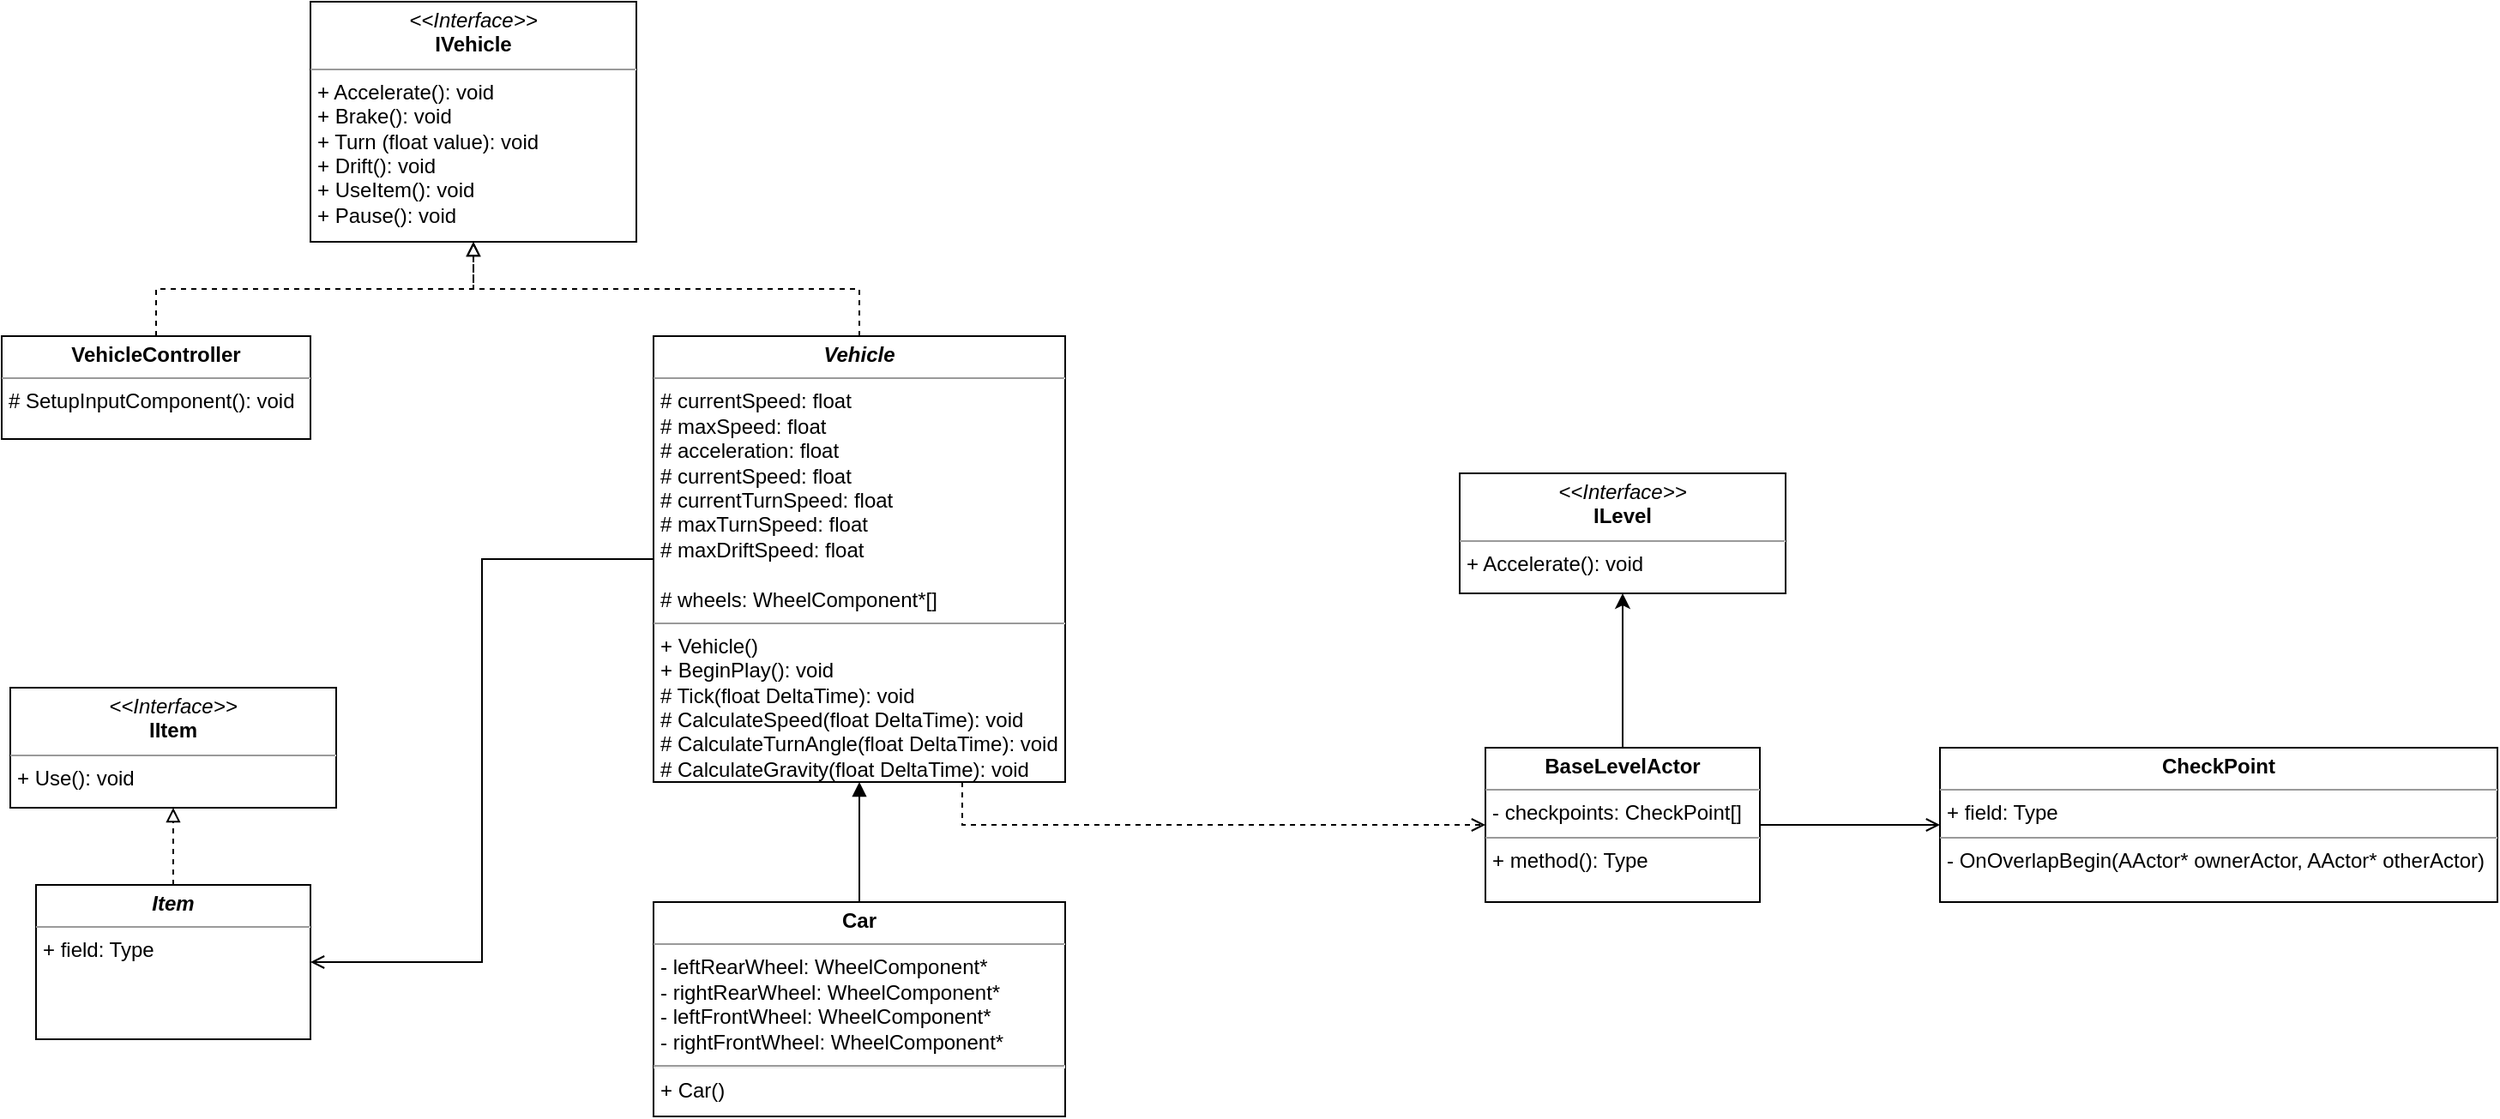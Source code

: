 <mxfile version="14.5.1" type="device" pages="3"><diagram id="fZ-d8Vy8Db7M5q7br4om" name="UML - Cliente"><mxGraphModel dx="1086" dy="816" grid="1" gridSize="10" guides="1" tooltips="1" connect="1" arrows="1" fold="1" page="1" pageScale="1" pageWidth="827" pageHeight="1169" math="0" shadow="0"><root><mxCell id="0"/><mxCell id="1" parent="0"/><mxCell id="LFvHqYcCdRHvBV4AZaat-1" value="&lt;p style=&quot;margin: 0px ; margin-top: 4px ; text-align: center&quot;&gt;&lt;i&gt;&amp;lt;&amp;lt;Interface&amp;gt;&amp;gt;&lt;/i&gt;&lt;br&gt;&lt;b&gt;IVehicle&lt;/b&gt;&lt;/p&gt;&lt;hr size=&quot;1&quot;&gt;&lt;p style=&quot;margin: 0px ; margin-left: 4px&quot;&gt;&lt;/p&gt;&lt;p style=&quot;margin: 0px ; margin-left: 4px&quot;&gt;+ Accelerate(): void&lt;/p&gt;&lt;p style=&quot;margin: 0px ; margin-left: 4px&quot;&gt;+ Brake(): void&lt;br&gt;+ Turn (float value): void&lt;/p&gt;&lt;p style=&quot;margin: 0px ; margin-left: 4px&quot;&gt;+ Drift(): void&lt;br&gt;&lt;/p&gt;&lt;p style=&quot;margin: 0px ; margin-left: 4px&quot;&gt;+ UseItem(): void&lt;br&gt;&lt;/p&gt;&lt;p style=&quot;margin: 0px ; margin-left: 4px&quot;&gt;+ Pause(): void&lt;/p&gt;" style="verticalAlign=top;align=left;overflow=fill;fontSize=12;fontFamily=Helvetica;html=1;" parent="1" vertex="1"><mxGeometry x="320" y="40" width="190" height="140" as="geometry"/></mxCell><mxCell id="LFvHqYcCdRHvBV4AZaat-5" style="edgeStyle=orthogonalEdgeStyle;rounded=0;orthogonalLoop=1;jettySize=auto;html=1;exitX=0.5;exitY=0;exitDx=0;exitDy=0;endArrow=block;endFill=0;dashed=1;" parent="1" source="LFvHqYcCdRHvBV4AZaat-2" target="LFvHqYcCdRHvBV4AZaat-1" edge="1"><mxGeometry relative="1" as="geometry"/></mxCell><mxCell id="LFvHqYcCdRHvBV4AZaat-17" style="edgeStyle=orthogonalEdgeStyle;rounded=0;orthogonalLoop=1;jettySize=auto;html=1;exitX=0;exitY=0.5;exitDx=0;exitDy=0;entryX=1;entryY=0.5;entryDx=0;entryDy=0;endArrow=open;endFill=0;" parent="1" source="LFvHqYcCdRHvBV4AZaat-2" target="LFvHqYcCdRHvBV4AZaat-13" edge="1"><mxGeometry relative="1" as="geometry"/></mxCell><mxCell id="LFvHqYcCdRHvBV4AZaat-20" style="edgeStyle=orthogonalEdgeStyle;rounded=0;orthogonalLoop=1;jettySize=auto;html=1;exitX=0.75;exitY=1;exitDx=0;exitDy=0;endArrow=open;endFill=0;dashed=1;" parent="1" source="LFvHqYcCdRHvBV4AZaat-2" target="LFvHqYcCdRHvBV4AZaat-19" edge="1"><mxGeometry relative="1" as="geometry"/></mxCell><mxCell id="LFvHqYcCdRHvBV4AZaat-2" value="&lt;p style=&quot;margin: 0px ; margin-top: 4px ; text-align: center&quot;&gt;&lt;b&gt;&lt;i&gt;Vehicle&lt;/i&gt;&lt;/b&gt;&lt;/p&gt;&lt;hr size=&quot;1&quot;&gt;&lt;p style=&quot;margin: 0px ; margin-left: 4px&quot;&gt;# currentSpeed: float&lt;/p&gt;&lt;p style=&quot;margin: 0px ; margin-left: 4px&quot;&gt;# maxSpeed: float&lt;br&gt;&lt;/p&gt;&lt;p style=&quot;margin: 0px ; margin-left: 4px&quot;&gt;# acceleration: float&lt;br&gt;&lt;/p&gt;&lt;p style=&quot;margin: 0px ; margin-left: 4px&quot;&gt;# currentSpeed: float&lt;br&gt;&lt;/p&gt;&lt;p style=&quot;margin: 0px ; margin-left: 4px&quot;&gt;# currentTurnSpeed: float&lt;/p&gt;&lt;p style=&quot;margin: 0px ; margin-left: 4px&quot;&gt;# maxTurnSpeed: float&lt;br&gt;&lt;/p&gt;&lt;p style=&quot;margin: 0px ; margin-left: 4px&quot;&gt;# maxDriftSpeed: float&lt;br&gt;&lt;/p&gt;&lt;p style=&quot;margin: 0px ; margin-left: 4px&quot;&gt;&lt;br&gt;&lt;/p&gt;&lt;p style=&quot;margin: 0px ; margin-left: 4px&quot;&gt;# wheels: WheelComponent*[]&lt;/p&gt;&lt;hr size=&quot;1&quot;&gt;&lt;p style=&quot;margin: 0px ; margin-left: 4px&quot;&gt;+ Vehicle()&lt;/p&gt;&lt;p style=&quot;margin: 0px ; margin-left: 4px&quot;&gt;+ BeginPlay(): void&lt;/p&gt;&lt;p style=&quot;margin: 0px ; margin-left: 4px&quot;&gt;# Tick(float DeltaTime): void&lt;/p&gt;&lt;p style=&quot;margin: 0px ; margin-left: 4px&quot;&gt;# CalculateSpeed(float DeltaTime): void&lt;/p&gt;&lt;p style=&quot;margin: 0px ; margin-left: 4px&quot;&gt;# CalculateTurnAngle(float DeltaTime): void&lt;/p&gt;&lt;p style=&quot;margin: 0px ; margin-left: 4px&quot;&gt;# CalculateGravity(float DeltaTime): void&lt;/p&gt;" style="verticalAlign=top;align=left;overflow=fill;fontSize=12;fontFamily=Helvetica;html=1;" parent="1" vertex="1"><mxGeometry x="520" y="235" width="240" height="260" as="geometry"/></mxCell><mxCell id="LFvHqYcCdRHvBV4AZaat-11" style="edgeStyle=orthogonalEdgeStyle;rounded=0;orthogonalLoop=1;jettySize=auto;html=1;exitX=0.5;exitY=0;exitDx=0;exitDy=0;dashed=1;endArrow=block;endFill=0;" parent="1" source="LFvHqYcCdRHvBV4AZaat-10" target="LFvHqYcCdRHvBV4AZaat-1" edge="1"><mxGeometry relative="1" as="geometry"><mxPoint x="380" y="230" as="targetPoint"/></mxGeometry></mxCell><mxCell id="LFvHqYcCdRHvBV4AZaat-10" value="&lt;p style=&quot;margin: 0px ; margin-top: 4px ; text-align: center&quot;&gt;&lt;b&gt;VehicleController&lt;/b&gt;&lt;/p&gt;&lt;hr size=&quot;1&quot;&gt;&lt;p style=&quot;margin: 0px ; margin-left: 4px&quot;&gt;# SetupInputComponent(): void&lt;/p&gt;" style="verticalAlign=top;align=left;overflow=fill;fontSize=12;fontFamily=Helvetica;html=1;" parent="1" vertex="1"><mxGeometry x="140" y="235" width="180" height="60" as="geometry"/></mxCell><mxCell id="LFvHqYcCdRHvBV4AZaat-12" value="&lt;p style=&quot;margin: 0px ; margin-top: 4px ; text-align: center&quot;&gt;&lt;i&gt;&amp;lt;&amp;lt;Interface&amp;gt;&amp;gt;&lt;/i&gt;&lt;br&gt;&lt;b&gt;IItem&lt;/b&gt;&lt;/p&gt;&lt;hr size=&quot;1&quot;&gt;&lt;p style=&quot;margin: 0px ; margin-left: 4px&quot;&gt;&lt;/p&gt;&lt;p style=&quot;margin: 0px ; margin-left: 4px&quot;&gt;+ Use(): void&lt;br&gt;&lt;/p&gt;" style="verticalAlign=top;align=left;overflow=fill;fontSize=12;fontFamily=Helvetica;html=1;" parent="1" vertex="1"><mxGeometry x="145" y="440" width="190" height="70" as="geometry"/></mxCell><mxCell id="LFvHqYcCdRHvBV4AZaat-15" style="edgeStyle=orthogonalEdgeStyle;rounded=0;orthogonalLoop=1;jettySize=auto;html=1;dashed=1;endArrow=block;endFill=0;" parent="1" source="LFvHqYcCdRHvBV4AZaat-13" target="LFvHqYcCdRHvBV4AZaat-12" edge="1"><mxGeometry relative="1" as="geometry"/></mxCell><mxCell id="LFvHqYcCdRHvBV4AZaat-13" value="&lt;p style=&quot;margin: 0px ; margin-top: 4px ; text-align: center&quot;&gt;&lt;b&gt;&lt;i&gt;Item&lt;/i&gt;&lt;/b&gt;&lt;/p&gt;&lt;hr size=&quot;1&quot;&gt;&lt;p style=&quot;margin: 0px ; margin-left: 4px&quot;&gt;+ field: Type&lt;/p&gt;" style="verticalAlign=top;align=left;overflow=fill;fontSize=12;fontFamily=Helvetica;html=1;" parent="1" vertex="1"><mxGeometry x="160" y="555" width="160" height="90" as="geometry"/></mxCell><mxCell id="LFvHqYcCdRHvBV4AZaat-24" style="edgeStyle=orthogonalEdgeStyle;rounded=0;orthogonalLoop=1;jettySize=auto;html=1;exitX=1;exitY=0.5;exitDx=0;exitDy=0;entryX=0;entryY=0.5;entryDx=0;entryDy=0;endArrow=open;endFill=0;" parent="1" source="LFvHqYcCdRHvBV4AZaat-19" target="LFvHqYcCdRHvBV4AZaat-22" edge="1"><mxGeometry relative="1" as="geometry"/></mxCell><mxCell id="L7cBTYlwCiTC3Zecy22S-2" style="edgeStyle=orthogonalEdgeStyle;rounded=0;orthogonalLoop=1;jettySize=auto;html=1;exitX=0.5;exitY=0;exitDx=0;exitDy=0;entryX=0.5;entryY=1;entryDx=0;entryDy=0;" parent="1" source="LFvHqYcCdRHvBV4AZaat-19" target="L7cBTYlwCiTC3Zecy22S-1" edge="1"><mxGeometry relative="1" as="geometry"/></mxCell><mxCell id="LFvHqYcCdRHvBV4AZaat-19" value="&lt;p style=&quot;margin: 0px ; margin-top: 4px ; text-align: center&quot;&gt;&lt;b&gt;BaseLevelActor&lt;/b&gt;&lt;/p&gt;&lt;hr size=&quot;1&quot;&gt;&lt;p style=&quot;margin: 0px ; margin-left: 4px&quot;&gt;- checkpoints: CheckPoint[]&lt;/p&gt;&lt;hr size=&quot;1&quot;&gt;&lt;p style=&quot;margin: 0px ; margin-left: 4px&quot;&gt;+ method(): Type&lt;/p&gt;" style="verticalAlign=top;align=left;overflow=fill;fontSize=12;fontFamily=Helvetica;html=1;" parent="1" vertex="1"><mxGeometry x="1005" y="475" width="160" height="90" as="geometry"/></mxCell><mxCell id="LFvHqYcCdRHvBV4AZaat-22" value="&lt;p style=&quot;margin: 0px ; margin-top: 4px ; text-align: center&quot;&gt;&lt;b&gt;CheckPoint&lt;/b&gt;&lt;/p&gt;&lt;hr size=&quot;1&quot;&gt;&lt;p style=&quot;margin: 0px ; margin-left: 4px&quot;&gt;+ field: Type&lt;/p&gt;&lt;hr size=&quot;1&quot;&gt;&lt;p style=&quot;margin: 0px ; margin-left: 4px&quot;&gt;&lt;span style=&quot;background-color: rgb(255 , 255 , 255)&quot;&gt;-&amp;nbsp;&lt;font color=&quot;#030303&quot;&gt;OnOverlapBegin(AActor* ownerActor, AActor* otherActor)&lt;/font&gt;&lt;/span&gt;&lt;/p&gt;" style="verticalAlign=top;align=left;overflow=fill;fontSize=12;fontFamily=Helvetica;html=1;" parent="1" vertex="1"><mxGeometry x="1270" y="475" width="325" height="90" as="geometry"/></mxCell><mxCell id="etCOb0qKU2kpYgl5R70H-2" style="edgeStyle=orthogonalEdgeStyle;rounded=0;orthogonalLoop=1;jettySize=auto;html=1;exitX=0.5;exitY=0;exitDx=0;exitDy=0;entryX=0.5;entryY=1;entryDx=0;entryDy=0;endArrow=block;endFill=1;" parent="1" source="etCOb0qKU2kpYgl5R70H-1" target="LFvHqYcCdRHvBV4AZaat-2" edge="1"><mxGeometry relative="1" as="geometry"/></mxCell><mxCell id="etCOb0qKU2kpYgl5R70H-1" value="&lt;p style=&quot;margin: 0px ; margin-top: 4px ; text-align: center&quot;&gt;&lt;b&gt;Car&lt;/b&gt;&lt;/p&gt;&lt;hr size=&quot;1&quot;&gt;&lt;p style=&quot;margin: 0px ; margin-left: 4px&quot;&gt;- leftRearWheel: WheelComponent*&lt;/p&gt;&lt;p style=&quot;margin: 0px ; margin-left: 4px&quot;&gt;- rightRearWheel: WheelComponent*&lt;br&gt;&lt;/p&gt;&lt;p style=&quot;margin: 0px ; margin-left: 4px&quot;&gt;- leftFrontWheel: WheelComponent*&lt;br&gt;&lt;/p&gt;&lt;p style=&quot;margin: 0px ; margin-left: 4px&quot;&gt;- rightFrontWheel: WheelComponent*&lt;br&gt;&lt;/p&gt;&lt;hr&gt;&lt;p style=&quot;margin: 0px ; margin-left: 4px&quot;&gt;&lt;span&gt;+ Car()&lt;/span&gt;&lt;br&gt;&lt;/p&gt;" style="verticalAlign=top;align=left;overflow=fill;fontSize=12;fontFamily=Helvetica;html=1;" parent="1" vertex="1"><mxGeometry x="520" y="565" width="240" height="125" as="geometry"/></mxCell><mxCell id="L7cBTYlwCiTC3Zecy22S-1" value="&lt;p style=&quot;margin: 0px ; margin-top: 4px ; text-align: center&quot;&gt;&lt;i&gt;&amp;lt;&amp;lt;Interface&amp;gt;&amp;gt;&lt;/i&gt;&lt;br&gt;&lt;b&gt;ILevel&lt;/b&gt;&lt;/p&gt;&lt;hr size=&quot;1&quot;&gt;&lt;p style=&quot;margin: 0px ; margin-left: 4px&quot;&gt;&lt;/p&gt;&lt;p style=&quot;margin: 0px ; margin-left: 4px&quot;&gt;+ Accelerate(): void&lt;/p&gt;" style="verticalAlign=top;align=left;overflow=fill;fontSize=12;fontFamily=Helvetica;html=1;" parent="1" vertex="1"><mxGeometry x="990" y="315" width="190" height="70" as="geometry"/></mxCell></root></mxGraphModel></diagram><diagram id="hqjXrm1uK2kTUhmD2dUm" name="UML - Servidor"><mxGraphModel dx="1913" dy="1985" grid="1" gridSize="10" guides="1" tooltips="1" connect="1" arrows="1" fold="1" page="1" pageScale="1" pageWidth="827" pageHeight="1169" math="0" shadow="0"><root><mxCell id="61z74X5a-_CCOOyNRelE-0"/><mxCell id="61z74X5a-_CCOOyNRelE-1" parent="61z74X5a-_CCOOyNRelE-0"/><mxCell id="ZpIFdZFE0CJdc3w5MQpu-6" style="edgeStyle=orthogonalEdgeStyle;rounded=0;orthogonalLoop=1;jettySize=auto;html=1;exitX=0.5;exitY=0;exitDx=0;exitDy=0;entryX=0.5;entryY=1;entryDx=0;entryDy=0;" parent="61z74X5a-_CCOOyNRelE-1" source="ZpIFdZFE0CJdc3w5MQpu-1" target="ZpIFdZFE0CJdc3w5MQpu-4" edge="1"><mxGeometry relative="1" as="geometry"><Array as="points"><mxPoint x="400" y="360"/><mxPoint x="80" y="360"/><mxPoint x="80" y="320"/></Array><mxPoint x="200" y="230" as="sourcePoint"/></mxGeometry></mxCell><mxCell id="ZpIFdZFE0CJdc3w5MQpu-7" style="edgeStyle=orthogonalEdgeStyle;rounded=0;orthogonalLoop=1;jettySize=auto;html=1;exitX=0.5;exitY=0;exitDx=0;exitDy=0;entryX=0.5;entryY=1;entryDx=0;entryDy=0;" parent="61z74X5a-_CCOOyNRelE-1" source="ZpIFdZFE0CJdc3w5MQpu-1" target="ZpIFdZFE0CJdc3w5MQpu-5" edge="1"><mxGeometry relative="1" as="geometry"><Array as="points"><mxPoint x="400" y="360"/><mxPoint x="340" y="360"/></Array><mxPoint x="200" y="230" as="sourcePoint"/></mxGeometry></mxCell><mxCell id="ZpIFdZFE0CJdc3w5MQpu-8" style="edgeStyle=orthogonalEdgeStyle;rounded=0;orthogonalLoop=1;jettySize=auto;html=1;exitX=0.5;exitY=0;exitDx=0;exitDy=0;entryX=0.5;entryY=1;entryDx=0;entryDy=0;" parent="61z74X5a-_CCOOyNRelE-1" source="ZpIFdZFE0CJdc3w5MQpu-1" target="ZpIFdZFE0CJdc3w5MQpu-3" edge="1"><mxGeometry relative="1" as="geometry"><Array as="points"><mxPoint x="400" y="360"/><mxPoint x="630" y="360"/></Array></mxGeometry></mxCell><mxCell id="ZpIFdZFE0CJdc3w5MQpu-1" value="&lt;p style=&quot;margin: 0px ; margin-top: 4px ; text-align: center&quot;&gt;&lt;b&gt;Index&lt;/b&gt;&lt;/p&gt;&lt;hr size=&quot;1&quot;&gt;&lt;p style=&quot;margin: 0px ; margin-left: 4px&quot;&gt;- serverIsConnected: bool&lt;/p&gt;&lt;hr size=&quot;1&quot;&gt;&lt;p style=&quot;margin: 0px ; margin-left: 4px&quot;&gt;+ connect (): bool&lt;/p&gt;&lt;p style=&quot;margin: 0px ; margin-left: 4px&quot;&gt;+ disconnect (): bool&lt;/p&gt;" style="verticalAlign=top;align=left;overflow=fill;fontSize=12;fontFamily=Helvetica;html=1;" parent="61z74X5a-_CCOOyNRelE-1" vertex="1"><mxGeometry x="320" y="400" width="160" height="90" as="geometry"/></mxCell><mxCell id="SV-2-97NCX-z66Rjo5Ed-0" style="edgeStyle=orthogonalEdgeStyle;rounded=0;orthogonalLoop=1;jettySize=auto;html=1;exitX=0.5;exitY=0;exitDx=0;exitDy=0;entryX=0.5;entryY=1;entryDx=0;entryDy=0;" parent="61z74X5a-_CCOOyNRelE-1" source="ZpIFdZFE0CJdc3w5MQpu-3" target="ZpIFdZFE0CJdc3w5MQpu-9" edge="1"><mxGeometry relative="1" as="geometry"/></mxCell><mxCell id="ZpIFdZFE0CJdc3w5MQpu-3" value="&lt;p style=&quot;margin: 0px ; margin-top: 4px ; text-align: center&quot;&gt;&lt;b&gt;GameManager&lt;/b&gt;&lt;/p&gt;&lt;hr size=&quot;1&quot;&gt;&lt;p style=&quot;margin: 0px ; margin-left: 4px&quot;&gt;- gameIsConnected: bool&lt;/p&gt;&lt;p style=&quot;margin: 0px ; margin-left: 4px&quot;&gt;- gameInstances: GameInstance[]&lt;/p&gt;&lt;hr size=&quot;1&quot;&gt;&lt;p style=&quot;margin: 0px 0px 0px 4px&quot;&gt;+ connect (): bool&lt;/p&gt;&lt;p style=&quot;margin: 0px 0px 0px 4px&quot;&gt;+ disconnect (): bool&lt;/p&gt;&lt;p style=&quot;margin: 0px 0px 0px 4px&quot;&gt;&lt;br&gt;&lt;/p&gt;&lt;p style=&quot;margin: 0px ; margin-left: 4px&quot;&gt;+ addPlayerToRace (JSon): bool&lt;/p&gt;&lt;p style=&quot;margin: 0px ; margin-left: 4px&quot;&gt;+ removePlayerToRace (string): bool&lt;/p&gt;&lt;p style=&quot;margin: 0px ; margin-left: 4px&quot;&gt;&lt;br&gt;&lt;/p&gt;&lt;p style=&quot;margin: 0px ; margin-left: 4px&quot;&gt;- createGameInstance(string): bool&lt;/p&gt;&lt;p style=&quot;margin: 0px ; margin-left: 4px&quot;&gt;- removeGameInstance(): bool&lt;/p&gt;" style="verticalAlign=top;align=left;overflow=fill;fontSize=12;fontFamily=Helvetica;html=1;" parent="61z74X5a-_CCOOyNRelE-1" vertex="1"><mxGeometry x="520" y="120" width="220" height="200" as="geometry"/></mxCell><mxCell id="ZpIFdZFE0CJdc3w5MQpu-4" value="&lt;p style=&quot;margin: 0px ; margin-top: 4px ; text-align: center&quot;&gt;&lt;b&gt;GameDatabase&lt;/b&gt;&lt;/p&gt;&lt;hr size=&quot;1&quot;&gt;&lt;p style=&quot;margin: 0px ; margin-left: 4px&quot;&gt;&lt;/p&gt;&lt;p style=&quot;margin: 0px ; margin-left: 4px&quot;&gt;+ getCar (int): bool&lt;/p&gt;&lt;p style=&quot;margin: 0px ; margin-left: 4px&quot;&gt;+ getAI (int): bool&lt;/p&gt;&lt;p style=&quot;margin: 0px ; margin-left: 4px&quot;&gt;+ getAllCars (): bool&lt;/p&gt;&lt;p style=&quot;margin: 0px ; margin-left: 4px&quot;&gt;&lt;br&gt;&lt;/p&gt;&lt;p style=&quot;margin: 0px ; margin-left: 4px&quot;&gt;+ getObject (int): bool&lt;/p&gt;&lt;p style=&quot;margin: 0px ; margin-left: 4px&quot;&gt;+ getAllObjects (): bool&lt;/p&gt;&lt;p style=&quot;margin: 0px ; margin-left: 4px&quot;&gt;&lt;br&gt;&lt;/p&gt;&lt;p style=&quot;margin: 0px ; margin-left: 4px&quot;&gt;+ getLevel (int): bool&lt;/p&gt;&lt;p style=&quot;margin: 0px ; margin-left: 4px&quot;&gt;+ getAllLevels (): bool&lt;/p&gt;" style="verticalAlign=top;align=left;overflow=fill;fontSize=12;fontFamily=Helvetica;html=1;" parent="61z74X5a-_CCOOyNRelE-1" vertex="1"><mxGeometry x="-10" y="150" width="160" height="170" as="geometry"/></mxCell><mxCell id="ZpIFdZFE0CJdc3w5MQpu-5" value="&lt;p style=&quot;margin: 0px ; margin-top: 4px ; text-align: center&quot;&gt;&lt;b&gt;PlayerDatabase&lt;/b&gt;&lt;/p&gt;&lt;hr size=&quot;1&quot;&gt;&lt;p style=&quot;margin: 0px 0px 0px 4px&quot;&gt;- playersLoggedIn: string[]&lt;/p&gt;&lt;hr&gt;&lt;p style=&quot;margin: 0px 0px 0px 4px&quot;&gt;+ login (JSon): bool&lt;/p&gt;&lt;p style=&quot;margin: 0px 0px 0px 4px&quot;&gt;+ logout (string): bool&lt;/p&gt;&lt;p style=&quot;margin: 0px 0px 0px 4px&quot;&gt;+ register (JSon): bool&lt;/p&gt;&lt;p style=&quot;margin: 0px 0px 0px 4px&quot;&gt;+ getPlayer (string): bool&lt;/p&gt;&lt;p style=&quot;margin: 0px 0px 0px 4px&quot;&gt;+ addExperience (JSon): bool&lt;/p&gt;&lt;p style=&quot;margin: 0px 0px 0px 4px&quot;&gt;&lt;br&gt;&lt;/p&gt;&lt;p style=&quot;margin: 0px 0px 0px 4px&quot;&gt;+ registerRace (): bool&lt;/p&gt;&lt;p style=&quot;margin: 0px 0px 0px 4px&quot;&gt;+ addPlayerToRace (JSon): bool&lt;/p&gt;&lt;p style=&quot;margin: 0px 0px 0px 4px&quot;&gt;+ setPosition (JSon): bool&lt;/p&gt;&lt;p style=&quot;margin: 0px 0px 0px 4px&quot;&gt;&lt;br&gt;&lt;/p&gt;&lt;p style=&quot;margin: 0px 0px 0px 4px&quot;&gt;+ addGolden (JSon): bool&lt;/p&gt;&lt;p style=&quot;margin: 0px 0px 0px 4px&quot;&gt;+ addSilver (JSon): bool&lt;/p&gt;&lt;p style=&quot;margin: 0px 0px 0px 4px&quot;&gt;+ addBronze (JSon): bool&lt;br&gt;&lt;/p&gt;&lt;p style=&quot;margin: 0px 0px 0px 4px&quot;&gt;+ addWooden (JSon): bool&lt;br&gt;&lt;/p&gt;&lt;p style=&quot;margin: 0px 0px 0px 4px&quot;&gt;+ getAllRacesByPlayer(string): bool&lt;/p&gt;" style="verticalAlign=top;align=left;overflow=fill;fontSize=12;fontFamily=Helvetica;html=1;" parent="61z74X5a-_CCOOyNRelE-1" vertex="1"><mxGeometry x="230" y="40" width="220" height="280" as="geometry"/></mxCell><mxCell id="ZpIFdZFE0CJdc3w5MQpu-9" value="&lt;p style=&quot;margin: 0px ; margin-top: 4px ; text-align: center&quot;&gt;&lt;b&gt;GameInstance&lt;/b&gt;&lt;/p&gt;&lt;hr size=&quot;1&quot;&gt;&lt;p style=&quot;margin: 0px ; margin-left: 4px&quot;&gt;- id: string&lt;/p&gt;&lt;p style=&quot;margin: 0px ; margin-left: 4px&quot;&gt;- levelID: string&lt;/p&gt;&lt;p style=&quot;margin: 0px ; margin-left: 4px&quot;&gt;- started: bool&lt;/p&gt;&lt;p style=&quot;margin: 0px ; margin-left: 4px&quot;&gt;- players: string[]&lt;/p&gt;&lt;hr&gt;&lt;p style=&quot;margin: 0px ; margin-left: 4px&quot;&gt;+ init (): void&lt;/p&gt;&lt;p style=&quot;margin: 0px ; margin-left: 4px&quot;&gt;+ addPlayer (string): bool&lt;/p&gt;&lt;p style=&quot;margin: 0px ; margin-left: 4px&quot;&gt;&lt;br&gt;&lt;/p&gt;&lt;p style=&quot;margin: 0px ; margin-left: 4px&quot;&gt;- informPlayers (): bool&lt;/p&gt;&lt;p style=&quot;margin: 0px ; margin-left: 4px&quot;&gt;- startRace (): void&lt;/p&gt;&lt;p style=&quot;margin: 0px ; margin-left: 4px&quot;&gt;- stopRace (): void&lt;/p&gt;" style="verticalAlign=top;align=left;overflow=fill;fontSize=12;fontFamily=Helvetica;html=1;" parent="61z74X5a-_CCOOyNRelE-1" vertex="1"><mxGeometry x="550" y="-160" width="160" height="200" as="geometry"/></mxCell><mxCell id="1YHBUFMqjIqc86gytO1E-2" value="&lt;p style=&quot;margin: 0px ; margin-top: 4px ; text-align: center&quot;&gt;&lt;b&gt;AntiCheat&lt;/b&gt;&lt;/p&gt;&lt;hr size=&quot;1&quot;&gt;&lt;p style=&quot;margin: 0px ; margin-left: 4px&quot;&gt;+ refresh()&lt;/p&gt;" style="verticalAlign=top;align=left;overflow=fill;fontSize=12;fontFamily=Helvetica;html=1;" parent="61z74X5a-_CCOOyNRelE-1" vertex="1"><mxGeometry x="827" y="-150" width="160" height="90" as="geometry"/></mxCell></root></mxGraphModel></diagram><diagram id="5aH1_R6tcc3Dlr3uoiO3" name="Base de Datos"><mxGraphModel dx="2105" dy="2129" grid="1" gridSize="10" guides="1" tooltips="1" connect="1" arrows="1" fold="1" page="1" pageScale="1" pageWidth="827" pageHeight="1169" math="0" shadow="0"><root><mxCell id="IzPwIaGOeOMDnYV9rE0U-0"/><mxCell id="IzPwIaGOeOMDnYV9rE0U-1" parent="IzPwIaGOeOMDnYV9rE0U-0"/><mxCell id="nICZjW7-ajmP93TZQCdL-0" value="Players" style="shape=table;startSize=20;container=1;collapsible=1;childLayout=tableLayout;fixedRows=1;rowLines=1;fontStyle=1;align=center;resizeLast=1;" parent="IzPwIaGOeOMDnYV9rE0U-1" vertex="1"><mxGeometry x="-520" y="-441" width="280" height="350" as="geometry"><mxRectangle x="30" y="280" width="60" height="20" as="alternateBounds"/></mxGeometry></mxCell><mxCell id="nICZjW7-ajmP93TZQCdL-1" value="" style="shape=partialRectangle;collapsible=0;dropTarget=0;pointerEvents=0;fillColor=none;top=0;left=0;bottom=1;right=0;points=[[0,0.5],[1,0.5]];portConstraint=eastwest;" parent="nICZjW7-ajmP93TZQCdL-0" vertex="1"><mxGeometry y="20" width="280" height="30" as="geometry"/></mxCell><mxCell id="nICZjW7-ajmP93TZQCdL-2" value="PK" style="shape=partialRectangle;connectable=0;fillColor=none;top=0;left=0;bottom=0;right=0;fontStyle=1;overflow=hidden;" parent="nICZjW7-ajmP93TZQCdL-1" vertex="1"><mxGeometry width="40" height="30" as="geometry"/></mxCell><mxCell id="nICZjW7-ajmP93TZQCdL-3" value="pla_username" style="shape=partialRectangle;connectable=0;fillColor=none;top=0;left=0;bottom=0;right=0;align=left;spacingLeft=6;fontStyle=1;overflow=hidden;" parent="nICZjW7-ajmP93TZQCdL-1" vertex="1"><mxGeometry x="40" width="150" height="30" as="geometry"/></mxCell><mxCell id="nICZjW7-ajmP93TZQCdL-4" value="VarChar (64)" style="shape=partialRectangle;connectable=0;fillColor=none;top=0;left=0;bottom=0;right=0;align=left;spacingLeft=6;fontStyle=1;overflow=hidden;" parent="nICZjW7-ajmP93TZQCdL-1" vertex="1"><mxGeometry x="190" width="90" height="30" as="geometry"/></mxCell><mxCell id="nICZjW7-ajmP93TZQCdL-5" value="" style="shape=partialRectangle;collapsible=0;dropTarget=0;pointerEvents=0;fillColor=none;top=0;left=0;bottom=0;right=0;points=[[0,0.5],[1,0.5]];portConstraint=eastwest;" parent="nICZjW7-ajmP93TZQCdL-0" vertex="1"><mxGeometry y="50" width="280" height="30" as="geometry"/></mxCell><mxCell id="nICZjW7-ajmP93TZQCdL-6" value="" style="shape=partialRectangle;connectable=0;fillColor=none;top=0;left=0;bottom=0;right=0;editable=1;overflow=hidden;" parent="nICZjW7-ajmP93TZQCdL-5" vertex="1"><mxGeometry width="40" height="30" as="geometry"/></mxCell><mxCell id="nICZjW7-ajmP93TZQCdL-7" value="pla_password" style="shape=partialRectangle;connectable=0;fillColor=none;top=0;left=0;bottom=0;right=0;align=left;spacingLeft=6;overflow=hidden;fontStyle=0" parent="nICZjW7-ajmP93TZQCdL-5" vertex="1"><mxGeometry x="40" width="150" height="30" as="geometry"/></mxCell><mxCell id="nICZjW7-ajmP93TZQCdL-8" value="VarChar (32)" style="shape=partialRectangle;connectable=0;fillColor=none;top=0;left=0;bottom=0;right=0;align=left;spacingLeft=6;overflow=hidden;fontStyle=0" parent="nICZjW7-ajmP93TZQCdL-5" vertex="1"><mxGeometry x="190" width="90" height="30" as="geometry"/></mxCell><mxCell id="nICZjW7-ajmP93TZQCdL-9" style="shape=partialRectangle;collapsible=0;dropTarget=0;pointerEvents=0;fillColor=none;top=0;left=0;bottom=0;right=0;points=[[0,0.5],[1,0.5]];portConstraint=eastwest;" parent="nICZjW7-ajmP93TZQCdL-0" vertex="1"><mxGeometry y="80" width="280" height="30" as="geometry"/></mxCell><mxCell id="nICZjW7-ajmP93TZQCdL-10" style="shape=partialRectangle;connectable=0;fillColor=none;top=0;left=0;bottom=0;right=0;editable=1;overflow=hidden;" parent="nICZjW7-ajmP93TZQCdL-9" vertex="1"><mxGeometry width="40" height="30" as="geometry"/></mxCell><mxCell id="nICZjW7-ajmP93TZQCdL-11" value="pla_email" style="shape=partialRectangle;connectable=0;fillColor=none;top=0;left=0;bottom=0;right=0;align=left;spacingLeft=6;overflow=hidden;fontStyle=0" parent="nICZjW7-ajmP93TZQCdL-9" vertex="1"><mxGeometry x="40" width="150" height="30" as="geometry"/></mxCell><mxCell id="nICZjW7-ajmP93TZQCdL-12" value="VarChar (256)" style="shape=partialRectangle;connectable=0;fillColor=none;top=0;left=0;bottom=0;right=0;align=left;spacingLeft=6;overflow=hidden;fontStyle=0" parent="nICZjW7-ajmP93TZQCdL-9" vertex="1"><mxGeometry x="190" width="90" height="30" as="geometry"/></mxCell><mxCell id="nICZjW7-ajmP93TZQCdL-13" style="shape=partialRectangle;collapsible=0;dropTarget=0;pointerEvents=0;fillColor=none;top=0;left=0;bottom=0;right=0;points=[[0,0.5],[1,0.5]];portConstraint=eastwest;" parent="nICZjW7-ajmP93TZQCdL-0" vertex="1"><mxGeometry y="110" width="280" height="30" as="geometry"/></mxCell><mxCell id="nICZjW7-ajmP93TZQCdL-14" style="shape=partialRectangle;connectable=0;fillColor=none;top=0;left=0;bottom=0;right=0;editable=1;overflow=hidden;" parent="nICZjW7-ajmP93TZQCdL-13" vertex="1"><mxGeometry width="40" height="30" as="geometry"/></mxCell><mxCell id="nICZjW7-ajmP93TZQCdL-15" value="pla_registrationDate" style="shape=partialRectangle;connectable=0;fillColor=none;top=0;left=0;bottom=0;right=0;align=left;spacingLeft=6;overflow=hidden;fontStyle=0" parent="nICZjW7-ajmP93TZQCdL-13" vertex="1"><mxGeometry x="40" width="150" height="30" as="geometry"/></mxCell><mxCell id="nICZjW7-ajmP93TZQCdL-16" value="Date" style="shape=partialRectangle;connectable=0;fillColor=none;top=0;left=0;bottom=0;right=0;align=left;spacingLeft=6;overflow=hidden;fontStyle=0" parent="nICZjW7-ajmP93TZQCdL-13" vertex="1"><mxGeometry x="190" width="90" height="30" as="geometry"/></mxCell><mxCell id="nICZjW7-ajmP93TZQCdL-17" style="shape=partialRectangle;collapsible=0;dropTarget=0;pointerEvents=0;fillColor=none;top=0;left=0;bottom=0;right=0;points=[[0,0.5],[1,0.5]];portConstraint=eastwest;" parent="nICZjW7-ajmP93TZQCdL-0" vertex="1"><mxGeometry y="140" width="280" height="30" as="geometry"/></mxCell><mxCell id="nICZjW7-ajmP93TZQCdL-18" style="shape=partialRectangle;connectable=0;fillColor=none;top=0;left=0;bottom=0;right=0;editable=1;overflow=hidden;" parent="nICZjW7-ajmP93TZQCdL-17" vertex="1"><mxGeometry width="40" height="30" as="geometry"/></mxCell><mxCell id="nICZjW7-ajmP93TZQCdL-19" value="pla_experiencePoints" style="shape=partialRectangle;connectable=0;fillColor=none;top=0;left=0;bottom=0;right=0;align=left;spacingLeft=6;overflow=hidden;fontStyle=0" parent="nICZjW7-ajmP93TZQCdL-17" vertex="1"><mxGeometry x="40" width="150" height="30" as="geometry"/></mxCell><mxCell id="nICZjW7-ajmP93TZQCdL-20" value="Integer" style="shape=partialRectangle;connectable=0;fillColor=none;top=0;left=0;bottom=0;right=0;align=left;spacingLeft=6;overflow=hidden;fontStyle=0" parent="nICZjW7-ajmP93TZQCdL-17" vertex="1"><mxGeometry x="190" width="90" height="30" as="geometry"/></mxCell><mxCell id="nICZjW7-ajmP93TZQCdL-21" style="shape=partialRectangle;collapsible=0;dropTarget=0;pointerEvents=0;fillColor=none;top=0;left=0;bottom=0;right=0;points=[[0,0.5],[1,0.5]];portConstraint=eastwest;" parent="nICZjW7-ajmP93TZQCdL-0" vertex="1"><mxGeometry y="170" width="280" height="30" as="geometry"/></mxCell><mxCell id="nICZjW7-ajmP93TZQCdL-22" style="shape=partialRectangle;connectable=0;fillColor=none;top=0;left=0;bottom=0;right=0;editable=1;overflow=hidden;" parent="nICZjW7-ajmP93TZQCdL-21" vertex="1"><mxGeometry width="40" height="30" as="geometry"/></mxCell><mxCell id="nICZjW7-ajmP93TZQCdL-23" value="pla_level" style="shape=partialRectangle;connectable=0;fillColor=none;top=0;left=0;bottom=0;right=0;align=left;spacingLeft=6;overflow=hidden;fontStyle=0" parent="nICZjW7-ajmP93TZQCdL-21" vertex="1"><mxGeometry x="40" width="150" height="30" as="geometry"/></mxCell><mxCell id="nICZjW7-ajmP93TZQCdL-24" value="Integer" style="shape=partialRectangle;connectable=0;fillColor=none;top=0;left=0;bottom=0;right=0;align=left;spacingLeft=6;overflow=hidden;fontStyle=0" parent="nICZjW7-ajmP93TZQCdL-21" vertex="1"><mxGeometry x="190" width="90" height="30" as="geometry"/></mxCell><mxCell id="Kqx2y5uBXz7QQW8rdX9I-14" style="shape=partialRectangle;collapsible=0;dropTarget=0;pointerEvents=0;fillColor=none;top=0;left=0;bottom=0;right=0;points=[[0,0.5],[1,0.5]];portConstraint=eastwest;" parent="nICZjW7-ajmP93TZQCdL-0" vertex="1"><mxGeometry y="200" width="280" height="30" as="geometry"/></mxCell><mxCell id="Kqx2y5uBXz7QQW8rdX9I-15" style="shape=partialRectangle;connectable=0;fillColor=none;top=0;left=0;bottom=0;right=0;editable=1;overflow=hidden;" parent="Kqx2y5uBXz7QQW8rdX9I-14" vertex="1"><mxGeometry width="40" height="30" as="geometry"/></mxCell><mxCell id="Kqx2y5uBXz7QQW8rdX9I-16" value="pla_GoldenSteeringWheel" style="shape=partialRectangle;connectable=0;fillColor=none;top=0;left=0;bottom=0;right=0;align=left;spacingLeft=6;overflow=hidden;fontStyle=0" parent="Kqx2y5uBXz7QQW8rdX9I-14" vertex="1"><mxGeometry x="40" width="150" height="30" as="geometry"/></mxCell><mxCell id="Kqx2y5uBXz7QQW8rdX9I-17" value="Integer" style="shape=partialRectangle;connectable=0;fillColor=none;top=0;left=0;bottom=0;right=0;align=left;spacingLeft=6;overflow=hidden;fontStyle=0" parent="Kqx2y5uBXz7QQW8rdX9I-14" vertex="1"><mxGeometry x="190" width="90" height="30" as="geometry"/></mxCell><mxCell id="Kqx2y5uBXz7QQW8rdX9I-18" style="shape=partialRectangle;collapsible=0;dropTarget=0;pointerEvents=0;fillColor=none;top=0;left=0;bottom=0;right=0;points=[[0,0.5],[1,0.5]];portConstraint=eastwest;" parent="nICZjW7-ajmP93TZQCdL-0" vertex="1"><mxGeometry y="230" width="280" height="30" as="geometry"/></mxCell><mxCell id="Kqx2y5uBXz7QQW8rdX9I-19" style="shape=partialRectangle;connectable=0;fillColor=none;top=0;left=0;bottom=0;right=0;editable=1;overflow=hidden;" parent="Kqx2y5uBXz7QQW8rdX9I-18" vertex="1"><mxGeometry width="40" height="30" as="geometry"/></mxCell><mxCell id="Kqx2y5uBXz7QQW8rdX9I-20" value="pla_SilverSteeringWheel" style="shape=partialRectangle;connectable=0;fillColor=none;top=0;left=0;bottom=0;right=0;align=left;spacingLeft=6;overflow=hidden;fontStyle=0" parent="Kqx2y5uBXz7QQW8rdX9I-18" vertex="1"><mxGeometry x="40" width="150" height="30" as="geometry"/></mxCell><mxCell id="Kqx2y5uBXz7QQW8rdX9I-21" value="Integer" style="shape=partialRectangle;connectable=0;fillColor=none;top=0;left=0;bottom=0;right=0;align=left;spacingLeft=6;overflow=hidden;fontStyle=0" parent="Kqx2y5uBXz7QQW8rdX9I-18" vertex="1"><mxGeometry x="190" width="90" height="30" as="geometry"/></mxCell><mxCell id="Kqx2y5uBXz7QQW8rdX9I-22" style="shape=partialRectangle;collapsible=0;dropTarget=0;pointerEvents=0;fillColor=none;top=0;left=0;bottom=0;right=0;points=[[0,0.5],[1,0.5]];portConstraint=eastwest;" parent="nICZjW7-ajmP93TZQCdL-0" vertex="1"><mxGeometry y="260" width="280" height="30" as="geometry"/></mxCell><mxCell id="Kqx2y5uBXz7QQW8rdX9I-23" style="shape=partialRectangle;connectable=0;fillColor=none;top=0;left=0;bottom=0;right=0;editable=1;overflow=hidden;" parent="Kqx2y5uBXz7QQW8rdX9I-22" vertex="1"><mxGeometry width="40" height="30" as="geometry"/></mxCell><mxCell id="Kqx2y5uBXz7QQW8rdX9I-24" value="pla_BronzeSteeringWheel" style="shape=partialRectangle;connectable=0;fillColor=none;top=0;left=0;bottom=0;right=0;align=left;spacingLeft=6;overflow=hidden;fontStyle=0" parent="Kqx2y5uBXz7QQW8rdX9I-22" vertex="1"><mxGeometry x="40" width="150" height="30" as="geometry"/></mxCell><mxCell id="Kqx2y5uBXz7QQW8rdX9I-25" value="Integer" style="shape=partialRectangle;connectable=0;fillColor=none;top=0;left=0;bottom=0;right=0;align=left;spacingLeft=6;overflow=hidden;fontStyle=0" parent="Kqx2y5uBXz7QQW8rdX9I-22" vertex="1"><mxGeometry x="190" width="90" height="30" as="geometry"/></mxCell><mxCell id="Kqx2y5uBXz7QQW8rdX9I-26" style="shape=partialRectangle;collapsible=0;dropTarget=0;pointerEvents=0;fillColor=none;top=0;left=0;bottom=0;right=0;points=[[0,0.5],[1,0.5]];portConstraint=eastwest;" parent="nICZjW7-ajmP93TZQCdL-0" vertex="1"><mxGeometry y="290" width="280" height="30" as="geometry"/></mxCell><mxCell id="Kqx2y5uBXz7QQW8rdX9I-27" style="shape=partialRectangle;connectable=0;fillColor=none;top=0;left=0;bottom=0;right=0;editable=1;overflow=hidden;" parent="Kqx2y5uBXz7QQW8rdX9I-26" vertex="1"><mxGeometry width="40" height="30" as="geometry"/></mxCell><mxCell id="Kqx2y5uBXz7QQW8rdX9I-28" value="pla_WooddenSteeringWheel" style="shape=partialRectangle;connectable=0;fillColor=none;top=0;left=0;bottom=0;right=0;align=left;spacingLeft=6;overflow=hidden;fontStyle=0" parent="Kqx2y5uBXz7QQW8rdX9I-26" vertex="1"><mxGeometry x="40" width="150" height="30" as="geometry"/></mxCell><mxCell id="Kqx2y5uBXz7QQW8rdX9I-29" value="Integer" style="shape=partialRectangle;connectable=0;fillColor=none;top=0;left=0;bottom=0;right=0;align=left;spacingLeft=6;overflow=hidden;fontStyle=0" parent="Kqx2y5uBXz7QQW8rdX9I-26" vertex="1"><mxGeometry x="190" width="90" height="30" as="geometry"/></mxCell><mxCell id="vLE2W7kwFIbb-1Eny3AL-1" style="shape=partialRectangle;collapsible=0;dropTarget=0;pointerEvents=0;fillColor=none;top=0;left=0;bottom=0;right=0;points=[[0,0.5],[1,0.5]];portConstraint=eastwest;" parent="nICZjW7-ajmP93TZQCdL-0" vertex="1"><mxGeometry y="320" width="280" height="30" as="geometry"/></mxCell><mxCell id="vLE2W7kwFIbb-1Eny3AL-2" value="FK" style="shape=partialRectangle;connectable=0;fillColor=none;top=0;left=0;bottom=0;right=0;editable=1;overflow=hidden;fontStyle=4" parent="vLE2W7kwFIbb-1Eny3AL-1" vertex="1"><mxGeometry width="40" height="30" as="geometry"/></mxCell><mxCell id="vLE2W7kwFIbb-1Eny3AL-3" value="pla_aiID" style="shape=partialRectangle;connectable=0;fillColor=none;top=0;left=0;bottom=0;right=0;align=left;spacingLeft=6;overflow=hidden;fontStyle=4" parent="vLE2W7kwFIbb-1Eny3AL-1" vertex="1"><mxGeometry x="40" width="150" height="30" as="geometry"/></mxCell><mxCell id="vLE2W7kwFIbb-1Eny3AL-4" value="Integer" style="shape=partialRectangle;connectable=0;fillColor=none;top=0;left=0;bottom=0;right=0;align=left;spacingLeft=6;overflow=hidden;fontStyle=4" parent="vLE2W7kwFIbb-1Eny3AL-1" vertex="1"><mxGeometry x="190" width="90" height="30" as="geometry"/></mxCell><mxCell id="nICZjW7-ajmP93TZQCdL-25" style="edgeStyle=orthogonalEdgeStyle;rounded=0;orthogonalLoop=1;jettySize=auto;html=1;exitX=0.5;exitY=0;exitDx=0;exitDy=0;startArrow=ERone;startFill=0;endArrow=ERmany;endFill=0;entryX=0.5;entryY=1;entryDx=0;entryDy=0;entryPerimeter=0;" parent="IzPwIaGOeOMDnYV9rE0U-1" source="nICZjW7-ajmP93TZQCdL-26" target="nICZjW7-ajmP93TZQCdL-119" edge="1"><mxGeometry relative="1" as="geometry"><mxPoint x="367" y="-491" as="targetPoint"/></mxGeometry></mxCell><mxCell id="nICZjW7-ajmP93TZQCdL-26" value="Races" style="shape=table;startSize=20;container=1;collapsible=1;childLayout=tableLayout;fixedRows=1;rowLines=1;fontStyle=1;align=center;resizeLast=1;" parent="IzPwIaGOeOMDnYV9rE0U-1" vertex="1"><mxGeometry x="200" y="-441" width="280" height="140" as="geometry"><mxRectangle x="30" y="280" width="60" height="20" as="alternateBounds"/></mxGeometry></mxCell><mxCell id="nICZjW7-ajmP93TZQCdL-27" value="" style="shape=partialRectangle;collapsible=0;dropTarget=0;pointerEvents=0;fillColor=none;top=0;left=0;bottom=1;right=0;points=[[0,0.5],[1,0.5]];portConstraint=eastwest;" parent="nICZjW7-ajmP93TZQCdL-26" vertex="1"><mxGeometry y="20" width="280" height="30" as="geometry"/></mxCell><mxCell id="nICZjW7-ajmP93TZQCdL-28" value="PK" style="shape=partialRectangle;connectable=0;fillColor=none;top=0;left=0;bottom=0;right=0;fontStyle=1;overflow=hidden;" parent="nICZjW7-ajmP93TZQCdL-27" vertex="1"><mxGeometry width="40" height="30" as="geometry"/></mxCell><mxCell id="nICZjW7-ajmP93TZQCdL-29" value="rac_id" style="shape=partialRectangle;connectable=0;fillColor=none;top=0;left=0;bottom=0;right=0;align=left;spacingLeft=6;fontStyle=1;overflow=hidden;" parent="nICZjW7-ajmP93TZQCdL-27" vertex="1"><mxGeometry x="40" width="150" height="30" as="geometry"/></mxCell><mxCell id="nICZjW7-ajmP93TZQCdL-30" value="Integer" style="shape=partialRectangle;connectable=0;fillColor=none;top=0;left=0;bottom=0;right=0;align=left;spacingLeft=6;fontStyle=1;overflow=hidden;" parent="nICZjW7-ajmP93TZQCdL-27" vertex="1"><mxGeometry x="190" width="90" height="30" as="geometry"/></mxCell><mxCell id="nICZjW7-ajmP93TZQCdL-31" style="shape=partialRectangle;collapsible=0;dropTarget=0;pointerEvents=0;fillColor=none;top=0;left=0;bottom=0;right=0;points=[[0,0.5],[1,0.5]];portConstraint=eastwest;" parent="nICZjW7-ajmP93TZQCdL-26" vertex="1"><mxGeometry y="50" width="280" height="30" as="geometry"/></mxCell><mxCell id="nICZjW7-ajmP93TZQCdL-32" value="PK" style="shape=partialRectangle;connectable=0;fillColor=none;top=0;left=0;bottom=0;right=0;editable=1;overflow=hidden;fontStyle=1" parent="nICZjW7-ajmP93TZQCdL-31" vertex="1"><mxGeometry width="40" height="30" as="geometry"/></mxCell><mxCell id="nICZjW7-ajmP93TZQCdL-33" value="rac_date" style="shape=partialRectangle;connectable=0;fillColor=none;top=0;left=0;bottom=0;right=0;align=left;spacingLeft=6;overflow=hidden;fontStyle=1" parent="nICZjW7-ajmP93TZQCdL-31" vertex="1"><mxGeometry x="40" width="150" height="30" as="geometry"/></mxCell><mxCell id="nICZjW7-ajmP93TZQCdL-34" value="Date" style="shape=partialRectangle;connectable=0;fillColor=none;top=0;left=0;bottom=0;right=0;align=left;spacingLeft=6;overflow=hidden;fontStyle=1" parent="nICZjW7-ajmP93TZQCdL-31" vertex="1"><mxGeometry x="190" width="90" height="30" as="geometry"/></mxCell><mxCell id="nICZjW7-ajmP93TZQCdL-35" value="" style="shape=partialRectangle;collapsible=0;dropTarget=0;pointerEvents=0;fillColor=none;top=0;left=0;bottom=0;right=0;points=[[0,0.5],[1,0.5]];portConstraint=eastwest;" parent="nICZjW7-ajmP93TZQCdL-26" vertex="1"><mxGeometry y="80" width="280" height="30" as="geometry"/></mxCell><mxCell id="nICZjW7-ajmP93TZQCdL-36" value="PK, FK" style="shape=partialRectangle;connectable=0;fillColor=none;top=0;left=0;bottom=0;right=0;editable=1;overflow=hidden;fontStyle=5" parent="nICZjW7-ajmP93TZQCdL-35" vertex="1"><mxGeometry width="40" height="30" as="geometry"/></mxCell><mxCell id="nICZjW7-ajmP93TZQCdL-37" value="rac_serverID" style="shape=partialRectangle;connectable=0;fillColor=none;top=0;left=0;bottom=0;right=0;align=left;spacingLeft=6;overflow=hidden;fontStyle=5" parent="nICZjW7-ajmP93TZQCdL-35" vertex="1"><mxGeometry x="40" width="150" height="30" as="geometry"/></mxCell><mxCell id="nICZjW7-ajmP93TZQCdL-38" value="VarChar(4)" style="shape=partialRectangle;connectable=0;fillColor=none;top=0;left=0;bottom=0;right=0;align=left;spacingLeft=6;overflow=hidden;fontStyle=5" parent="nICZjW7-ajmP93TZQCdL-35" vertex="1"><mxGeometry x="190" width="90" height="30" as="geometry"/></mxCell><mxCell id="Kqx2y5uBXz7QQW8rdX9I-106" style="shape=partialRectangle;collapsible=0;dropTarget=0;pointerEvents=0;fillColor=none;top=0;left=0;bottom=0;right=0;points=[[0,0.5],[1,0.5]];portConstraint=eastwest;" parent="nICZjW7-ajmP93TZQCdL-26" vertex="1"><mxGeometry y="110" width="280" height="30" as="geometry"/></mxCell><mxCell id="Kqx2y5uBXz7QQW8rdX9I-107" value="FK" style="shape=partialRectangle;connectable=0;fillColor=none;top=0;left=0;bottom=0;right=0;editable=1;overflow=hidden;fontStyle=4" parent="Kqx2y5uBXz7QQW8rdX9I-106" vertex="1"><mxGeometry width="40" height="30" as="geometry"/></mxCell><mxCell id="Kqx2y5uBXz7QQW8rdX9I-108" value="rac_levelID" style="shape=partialRectangle;connectable=0;fillColor=none;top=0;left=0;bottom=0;right=0;align=left;spacingLeft=6;overflow=hidden;fontStyle=4" parent="Kqx2y5uBXz7QQW8rdX9I-106" vertex="1"><mxGeometry x="40" width="150" height="30" as="geometry"/></mxCell><mxCell id="Kqx2y5uBXz7QQW8rdX9I-109" value="VarChar (4)" style="shape=partialRectangle;connectable=0;fillColor=none;top=0;left=0;bottom=0;right=0;align=left;spacingLeft=6;overflow=hidden;fontStyle=4" parent="Kqx2y5uBXz7QQW8rdX9I-106" vertex="1"><mxGeometry x="190" width="90" height="30" as="geometry"/></mxCell><mxCell id="Kqx2y5uBXz7QQW8rdX9I-135" style="edgeStyle=orthogonalEdgeStyle;rounded=0;orthogonalLoop=1;jettySize=auto;html=1;exitX=0.5;exitY=0;exitDx=0;exitDy=0;entryX=0.5;entryY=0.967;entryDx=0;entryDy=0;entryPerimeter=0;startArrow=ERone;startFill=0;endArrow=ERmany;endFill=0;" parent="IzPwIaGOeOMDnYV9rE0U-1" source="nICZjW7-ajmP93TZQCdL-39" target="Kqx2y5uBXz7QQW8rdX9I-126" edge="1"><mxGeometry relative="1" as="geometry"/></mxCell><mxCell id="nICZjW7-ajmP93TZQCdL-39" value="Competitors" style="shape=table;startSize=20;container=1;collapsible=1;childLayout=tableLayout;fixedRows=1;rowLines=1;fontStyle=1;align=center;resizeLast=1;" parent="IzPwIaGOeOMDnYV9rE0U-1" vertex="1"><mxGeometry x="-160" y="-380" width="280" height="110" as="geometry"><mxRectangle x="30" y="280" width="60" height="20" as="alternateBounds"/></mxGeometry></mxCell><mxCell id="nICZjW7-ajmP93TZQCdL-40" value="" style="shape=partialRectangle;collapsible=0;dropTarget=0;pointerEvents=0;fillColor=none;top=0;left=0;bottom=1;right=0;points=[[0,0.5],[1,0.5]];portConstraint=eastwest;" parent="nICZjW7-ajmP93TZQCdL-39" vertex="1"><mxGeometry y="20" width="280" height="30" as="geometry"/></mxCell><mxCell id="nICZjW7-ajmP93TZQCdL-41" value="PK, FK" style="shape=partialRectangle;connectable=0;fillColor=none;top=0;left=0;bottom=0;right=0;fontStyle=5;overflow=hidden;" parent="nICZjW7-ajmP93TZQCdL-40" vertex="1"><mxGeometry width="40" height="30" as="geometry"/></mxCell><mxCell id="nICZjW7-ajmP93TZQCdL-42" value="com_playerUsername" style="shape=partialRectangle;connectable=0;fillColor=none;top=0;left=0;bottom=0;right=0;align=left;spacingLeft=6;fontStyle=5;overflow=hidden;" parent="nICZjW7-ajmP93TZQCdL-40" vertex="1"><mxGeometry x="40" width="150" height="30" as="geometry"/></mxCell><mxCell id="nICZjW7-ajmP93TZQCdL-43" value="VarChar (64)" style="shape=partialRectangle;connectable=0;fillColor=none;top=0;left=0;bottom=0;right=0;align=left;spacingLeft=6;fontStyle=5;overflow=hidden;" parent="nICZjW7-ajmP93TZQCdL-40" vertex="1"><mxGeometry x="190" width="90" height="30" as="geometry"/></mxCell><mxCell id="nICZjW7-ajmP93TZQCdL-44" value="" style="shape=partialRectangle;collapsible=0;dropTarget=0;pointerEvents=0;fillColor=none;top=0;left=0;bottom=0;right=0;points=[[0,0.5],[1,0.5]];portConstraint=eastwest;" parent="nICZjW7-ajmP93TZQCdL-39" vertex="1"><mxGeometry y="50" width="280" height="30" as="geometry"/></mxCell><mxCell id="nICZjW7-ajmP93TZQCdL-45" value="PK, FK" style="shape=partialRectangle;connectable=0;fillColor=none;top=0;left=0;bottom=0;right=0;editable=1;overflow=hidden;fontStyle=5" parent="nICZjW7-ajmP93TZQCdL-44" vertex="1"><mxGeometry width="40" height="30" as="geometry"/></mxCell><mxCell id="nICZjW7-ajmP93TZQCdL-46" value="com_raceID" style="shape=partialRectangle;connectable=0;fillColor=none;top=0;left=0;bottom=0;right=0;align=left;spacingLeft=6;overflow=hidden;fontStyle=5" parent="nICZjW7-ajmP93TZQCdL-44" vertex="1"><mxGeometry x="40" width="150" height="30" as="geometry"/></mxCell><mxCell id="nICZjW7-ajmP93TZQCdL-47" value="Integer" style="shape=partialRectangle;connectable=0;fillColor=none;top=0;left=0;bottom=0;right=0;align=left;spacingLeft=6;overflow=hidden;fontStyle=5" parent="nICZjW7-ajmP93TZQCdL-44" vertex="1"><mxGeometry x="190" width="90" height="30" as="geometry"/></mxCell><mxCell id="nICZjW7-ajmP93TZQCdL-48" style="shape=partialRectangle;collapsible=0;dropTarget=0;pointerEvents=0;fillColor=none;top=0;left=0;bottom=0;right=0;points=[[0,0.5],[1,0.5]];portConstraint=eastwest;" parent="nICZjW7-ajmP93TZQCdL-39" vertex="1"><mxGeometry y="80" width="280" height="30" as="geometry"/></mxCell><mxCell id="nICZjW7-ajmP93TZQCdL-49" value="" style="shape=partialRectangle;connectable=0;fillColor=none;top=0;left=0;bottom=0;right=0;editable=1;overflow=hidden;fontStyle=0" parent="nICZjW7-ajmP93TZQCdL-48" vertex="1"><mxGeometry width="40" height="30" as="geometry"/></mxCell><mxCell id="nICZjW7-ajmP93TZQCdL-50" value="com_position" style="shape=partialRectangle;connectable=0;fillColor=none;top=0;left=0;bottom=0;right=0;align=left;spacingLeft=6;overflow=hidden;fontStyle=0" parent="nICZjW7-ajmP93TZQCdL-48" vertex="1"><mxGeometry x="40" width="150" height="30" as="geometry"/></mxCell><mxCell id="nICZjW7-ajmP93TZQCdL-51" value="Integer" style="shape=partialRectangle;connectable=0;fillColor=none;top=0;left=0;bottom=0;right=0;align=left;spacingLeft=6;overflow=hidden;fontStyle=0" parent="nICZjW7-ajmP93TZQCdL-48" vertex="1"><mxGeometry x="190" width="90" height="30" as="geometry"/></mxCell><mxCell id="nICZjW7-ajmP93TZQCdL-52" style="edgeStyle=orthogonalEdgeStyle;rounded=0;orthogonalLoop=1;jettySize=auto;html=1;exitX=1;exitY=0.5;exitDx=0;exitDy=0;entryX=0;entryY=0.5;entryDx=0;entryDy=0;startArrow=none;startFill=0;endArrow=ERmany;endFill=0;" parent="IzPwIaGOeOMDnYV9rE0U-1" source="nICZjW7-ajmP93TZQCdL-1" target="nICZjW7-ajmP93TZQCdL-40" edge="1"><mxGeometry relative="1" as="geometry"/></mxCell><mxCell id="nICZjW7-ajmP93TZQCdL-53" style="edgeStyle=orthogonalEdgeStyle;rounded=0;orthogonalLoop=1;jettySize=auto;html=1;exitX=0;exitY=0.5;exitDx=0;exitDy=0;entryX=1;entryY=0.5;entryDx=0;entryDy=0;startArrow=ERone;startFill=0;endArrow=ERmany;endFill=0;" parent="IzPwIaGOeOMDnYV9rE0U-1" source="nICZjW7-ajmP93TZQCdL-27" target="nICZjW7-ajmP93TZQCdL-44" edge="1"><mxGeometry relative="1" as="geometry"/></mxCell><mxCell id="nICZjW7-ajmP93TZQCdL-60" style="edgeStyle=orthogonalEdgeStyle;rounded=0;orthogonalLoop=1;jettySize=auto;html=1;startArrow=ERone;startFill=0;endArrow=ERoneToMany;endFill=0;entryX=0.5;entryY=0;entryDx=0;entryDy=0;exitX=0.5;exitY=1;exitDx=0;exitDy=0;exitPerimeter=0;" parent="IzPwIaGOeOMDnYV9rE0U-1" source="nICZjW7-ajmP93TZQCdL-70" target="nICZjW7-ajmP93TZQCdL-110" edge="1"><mxGeometry relative="1" as="geometry"><Array as="points"><mxPoint x="340" y="-621"/><mxPoint x="340" y="-621"/></Array><mxPoint x="377" y="-661" as="sourcePoint"/></mxGeometry></mxCell><mxCell id="nICZjW7-ajmP93TZQCdL-61" value="Countries" style="shape=table;startSize=20;container=1;collapsible=1;childLayout=tableLayout;fixedRows=1;rowLines=1;fontStyle=1;align=center;resizeLast=1;fillColor=none;" parent="IzPwIaGOeOMDnYV9rE0U-1" vertex="1"><mxGeometry x="200" y="-800" width="280" height="110" as="geometry"><mxRectangle x="30" y="280" width="60" height="20" as="alternateBounds"/></mxGeometry></mxCell><mxCell id="nICZjW7-ajmP93TZQCdL-62" value="" style="shape=partialRectangle;collapsible=0;dropTarget=0;pointerEvents=0;fillColor=none;top=0;left=0;bottom=1;right=0;points=[[0,0.5],[1,0.5]];portConstraint=eastwest;" parent="nICZjW7-ajmP93TZQCdL-61" vertex="1"><mxGeometry y="20" width="280" height="30" as="geometry"/></mxCell><mxCell id="nICZjW7-ajmP93TZQCdL-63" value="PK" style="shape=partialRectangle;connectable=0;fillColor=none;top=0;left=0;bottom=0;right=0;fontStyle=1;overflow=hidden;" parent="nICZjW7-ajmP93TZQCdL-62" vertex="1"><mxGeometry width="40" height="30" as="geometry"/></mxCell><mxCell id="nICZjW7-ajmP93TZQCdL-64" value="cou_id" style="shape=partialRectangle;connectable=0;fillColor=none;top=0;left=0;bottom=0;right=0;align=left;spacingLeft=6;fontStyle=1;overflow=hidden;" parent="nICZjW7-ajmP93TZQCdL-62" vertex="1"><mxGeometry x="40" width="150" height="30" as="geometry"/></mxCell><mxCell id="nICZjW7-ajmP93TZQCdL-65" value="VarChar (3)" style="shape=partialRectangle;connectable=0;fillColor=none;top=0;left=0;bottom=0;right=0;align=left;spacingLeft=6;fontStyle=1;overflow=hidden;" parent="nICZjW7-ajmP93TZQCdL-62" vertex="1"><mxGeometry x="190" width="90" height="30" as="geometry"/></mxCell><mxCell id="nICZjW7-ajmP93TZQCdL-66" value="" style="shape=partialRectangle;collapsible=0;dropTarget=0;pointerEvents=0;fillColor=none;top=0;left=0;bottom=0;right=0;points=[[0,0.5],[1,0.5]];portConstraint=eastwest;" parent="nICZjW7-ajmP93TZQCdL-61" vertex="1"><mxGeometry y="50" width="280" height="30" as="geometry"/></mxCell><mxCell id="nICZjW7-ajmP93TZQCdL-67" value="" style="shape=partialRectangle;connectable=0;fillColor=none;top=0;left=0;bottom=0;right=0;editable=1;overflow=hidden;" parent="nICZjW7-ajmP93TZQCdL-66" vertex="1"><mxGeometry width="40" height="30" as="geometry"/></mxCell><mxCell id="nICZjW7-ajmP93TZQCdL-68" value="cou_name" style="shape=partialRectangle;connectable=0;fillColor=none;top=0;left=0;bottom=0;right=0;align=left;spacingLeft=6;overflow=hidden;fontStyle=0" parent="nICZjW7-ajmP93TZQCdL-66" vertex="1"><mxGeometry x="40" width="150" height="30" as="geometry"/></mxCell><mxCell id="nICZjW7-ajmP93TZQCdL-69" value="VarChar(256)" style="shape=partialRectangle;connectable=0;fillColor=none;top=0;left=0;bottom=0;right=0;align=left;spacingLeft=6;overflow=hidden;fontStyle=0" parent="nICZjW7-ajmP93TZQCdL-66" vertex="1"><mxGeometry x="190" width="90" height="30" as="geometry"/></mxCell><mxCell id="nICZjW7-ajmP93TZQCdL-70" style="shape=partialRectangle;collapsible=0;dropTarget=0;pointerEvents=0;fillColor=none;top=0;left=0;bottom=0;right=0;points=[[0,0.5],[1,0.5]];portConstraint=eastwest;" parent="nICZjW7-ajmP93TZQCdL-61" vertex="1"><mxGeometry y="80" width="280" height="30" as="geometry"/></mxCell><mxCell id="nICZjW7-ajmP93TZQCdL-71" value="FK" style="shape=partialRectangle;connectable=0;fillColor=none;top=0;left=0;bottom=0;right=0;editable=1;overflow=hidden;flipH=0;flipV=0;" parent="nICZjW7-ajmP93TZQCdL-70" vertex="1"><mxGeometry width="40" height="30" as="geometry"/></mxCell><mxCell id="nICZjW7-ajmP93TZQCdL-72" value="cou_continentID" style="shape=partialRectangle;connectable=0;fillColor=none;top=0;left=0;bottom=0;right=0;align=left;spacingLeft=6;overflow=hidden;fontStyle=0;labelBorderColor=none;strokeWidth=1;" parent="nICZjW7-ajmP93TZQCdL-70" vertex="1"><mxGeometry x="40" width="150" height="30" as="geometry"/></mxCell><mxCell id="nICZjW7-ajmP93TZQCdL-73" value="VarChar (2)" style="shape=partialRectangle;connectable=0;fillColor=none;top=0;left=0;bottom=0;right=0;align=left;spacingLeft=6;overflow=hidden;fontStyle=0" parent="nICZjW7-ajmP93TZQCdL-70" vertex="1"><mxGeometry x="190" width="90" height="30" as="geometry"/></mxCell><mxCell id="nICZjW7-ajmP93TZQCdL-74" style="edgeStyle=orthogonalEdgeStyle;rounded=0;orthogonalLoop=1;jettySize=auto;html=1;exitX=1;exitY=0.5;exitDx=0;exitDy=0;entryX=0;entryY=0.5;entryDx=0;entryDy=0;startArrow=ERone;startFill=0;endArrow=ERoneToMany;endFill=0;" parent="IzPwIaGOeOMDnYV9rE0U-1" source="nICZjW7-ajmP93TZQCdL-76" target="nICZjW7-ajmP93TZQCdL-62" edge="1"><mxGeometry relative="1" as="geometry"/></mxCell><mxCell id="nICZjW7-ajmP93TZQCdL-75" value="Continents" style="shape=table;startSize=20;container=1;collapsible=1;childLayout=tableLayout;fixedRows=1;rowLines=1;fontStyle=1;align=center;resizeLast=1;" parent="IzPwIaGOeOMDnYV9rE0U-1" vertex="1"><mxGeometry x="-160" y="-800" width="280" height="80" as="geometry"><mxRectangle x="30" y="280" width="60" height="20" as="alternateBounds"/></mxGeometry></mxCell><mxCell id="nICZjW7-ajmP93TZQCdL-76" value="" style="shape=partialRectangle;collapsible=0;dropTarget=0;pointerEvents=0;fillColor=none;top=0;left=0;bottom=1;right=0;points=[[0,0.5],[1,0.5]];portConstraint=eastwest;" parent="nICZjW7-ajmP93TZQCdL-75" vertex="1"><mxGeometry y="20" width="280" height="30" as="geometry"/></mxCell><mxCell id="nICZjW7-ajmP93TZQCdL-77" value="PK" style="shape=partialRectangle;connectable=0;fillColor=none;top=0;left=0;bottom=0;right=0;fontStyle=1;overflow=hidden;" parent="nICZjW7-ajmP93TZQCdL-76" vertex="1"><mxGeometry width="40" height="30" as="geometry"/></mxCell><mxCell id="nICZjW7-ajmP93TZQCdL-78" value="con_id" style="shape=partialRectangle;connectable=0;fillColor=none;top=0;left=0;bottom=0;right=0;align=left;spacingLeft=6;fontStyle=1;overflow=hidden;" parent="nICZjW7-ajmP93TZQCdL-76" vertex="1"><mxGeometry x="40" width="150" height="30" as="geometry"/></mxCell><mxCell id="nICZjW7-ajmP93TZQCdL-79" value="VarChar (2)" style="shape=partialRectangle;connectable=0;fillColor=none;top=0;left=0;bottom=0;right=0;align=left;spacingLeft=6;fontStyle=1;overflow=hidden;" parent="nICZjW7-ajmP93TZQCdL-76" vertex="1"><mxGeometry x="190" width="90" height="30" as="geometry"/></mxCell><mxCell id="nICZjW7-ajmP93TZQCdL-80" value="" style="shape=partialRectangle;collapsible=0;dropTarget=0;pointerEvents=0;fillColor=none;top=0;left=0;bottom=0;right=0;points=[[0,0.5],[1,0.5]];portConstraint=eastwest;" parent="nICZjW7-ajmP93TZQCdL-75" vertex="1"><mxGeometry y="50" width="280" height="30" as="geometry"/></mxCell><mxCell id="nICZjW7-ajmP93TZQCdL-81" value="" style="shape=partialRectangle;connectable=0;fillColor=none;top=0;left=0;bottom=0;right=0;editable=1;overflow=hidden;" parent="nICZjW7-ajmP93TZQCdL-80" vertex="1"><mxGeometry width="40" height="30" as="geometry"/></mxCell><mxCell id="nICZjW7-ajmP93TZQCdL-82" value="con_name" style="shape=partialRectangle;connectable=0;fillColor=none;top=0;left=0;bottom=0;right=0;align=left;spacingLeft=6;overflow=hidden;fontStyle=0" parent="nICZjW7-ajmP93TZQCdL-80" vertex="1"><mxGeometry x="40" width="150" height="30" as="geometry"/></mxCell><mxCell id="nICZjW7-ajmP93TZQCdL-83" value="VarChar (16)" style="shape=partialRectangle;connectable=0;fillColor=none;top=0;left=0;bottom=0;right=0;align=left;spacingLeft=6;overflow=hidden;fontStyle=0" parent="nICZjW7-ajmP93TZQCdL-80" vertex="1"><mxGeometry x="190" width="90" height="30" as="geometry"/></mxCell><mxCell id="nICZjW7-ajmP93TZQCdL-110" value="Servers" style="shape=table;startSize=20;container=1;collapsible=1;childLayout=tableLayout;fixedRows=1;rowLines=1;fontStyle=1;align=center;resizeLast=1;fillColor=none;" parent="IzPwIaGOeOMDnYV9rE0U-1" vertex="1"><mxGeometry x="200" y="-611" width="280" height="110" as="geometry"><mxRectangle x="30" y="280" width="60" height="20" as="alternateBounds"/></mxGeometry></mxCell><mxCell id="nICZjW7-ajmP93TZQCdL-111" value="" style="shape=partialRectangle;collapsible=0;dropTarget=0;pointerEvents=0;fillColor=none;top=0;left=0;bottom=1;right=0;points=[[0,0.5],[1,0.5]];portConstraint=eastwest;" parent="nICZjW7-ajmP93TZQCdL-110" vertex="1"><mxGeometry y="20" width="280" height="30" as="geometry"/></mxCell><mxCell id="nICZjW7-ajmP93TZQCdL-112" value="PK" style="shape=partialRectangle;connectable=0;fillColor=none;top=0;left=0;bottom=0;right=0;fontStyle=1;overflow=hidden;" parent="nICZjW7-ajmP93TZQCdL-111" vertex="1"><mxGeometry width="40" height="30" as="geometry"/></mxCell><mxCell id="nICZjW7-ajmP93TZQCdL-113" value="ser_id" style="shape=partialRectangle;connectable=0;fillColor=none;top=0;left=0;bottom=0;right=0;align=left;spacingLeft=6;fontStyle=1;overflow=hidden;" parent="nICZjW7-ajmP93TZQCdL-111" vertex="1"><mxGeometry x="40" width="150" height="30" as="geometry"/></mxCell><mxCell id="nICZjW7-ajmP93TZQCdL-114" value="Integer" style="shape=partialRectangle;connectable=0;fillColor=none;top=0;left=0;bottom=0;right=0;align=left;spacingLeft=6;fontStyle=1;overflow=hidden;" parent="nICZjW7-ajmP93TZQCdL-111" vertex="1"><mxGeometry x="190" width="90" height="30" as="geometry"/></mxCell><mxCell id="nICZjW7-ajmP93TZQCdL-115" value="" style="shape=partialRectangle;collapsible=0;dropTarget=0;pointerEvents=0;fillColor=none;top=0;left=0;bottom=0;right=0;points=[[0,0.5],[1,0.5]];portConstraint=eastwest;" parent="nICZjW7-ajmP93TZQCdL-110" vertex="1"><mxGeometry y="50" width="280" height="30" as="geometry"/></mxCell><mxCell id="nICZjW7-ajmP93TZQCdL-116" value="" style="shape=partialRectangle;connectable=0;fillColor=none;top=0;left=0;bottom=0;right=0;editable=1;overflow=hidden;" parent="nICZjW7-ajmP93TZQCdL-115" vertex="1"><mxGeometry width="40" height="30" as="geometry"/></mxCell><mxCell id="nICZjW7-ajmP93TZQCdL-117" value="ser_name" style="shape=partialRectangle;connectable=0;fillColor=none;top=0;left=0;bottom=0;right=0;align=left;spacingLeft=6;overflow=hidden;fontStyle=0" parent="nICZjW7-ajmP93TZQCdL-115" vertex="1"><mxGeometry x="40" width="150" height="30" as="geometry"/></mxCell><mxCell id="nICZjW7-ajmP93TZQCdL-118" value="VarChar(64)" style="shape=partialRectangle;connectable=0;fillColor=none;top=0;left=0;bottom=0;right=0;align=left;spacingLeft=6;overflow=hidden;fontStyle=0" parent="nICZjW7-ajmP93TZQCdL-115" vertex="1"><mxGeometry x="190" width="90" height="30" as="geometry"/></mxCell><mxCell id="nICZjW7-ajmP93TZQCdL-119" style="shape=partialRectangle;collapsible=0;dropTarget=0;pointerEvents=0;fillColor=none;top=0;left=0;bottom=0;right=0;points=[[0,0.5],[1,0.5]];portConstraint=eastwest;" parent="nICZjW7-ajmP93TZQCdL-110" vertex="1"><mxGeometry y="80" width="280" height="30" as="geometry"/></mxCell><mxCell id="nICZjW7-ajmP93TZQCdL-120" value="FK" style="shape=partialRectangle;connectable=0;fillColor=none;top=0;left=0;bottom=0;right=0;editable=1;overflow=hidden;flipH=0;flipV=0;fontStyle=4" parent="nICZjW7-ajmP93TZQCdL-119" vertex="1"><mxGeometry width="40" height="30" as="geometry"/></mxCell><mxCell id="nICZjW7-ajmP93TZQCdL-121" value="ser_countryID" style="shape=partialRectangle;connectable=0;fillColor=none;top=0;left=0;bottom=0;right=0;align=left;spacingLeft=6;overflow=hidden;fontStyle=4;labelBorderColor=none;strokeWidth=1;" parent="nICZjW7-ajmP93TZQCdL-119" vertex="1"><mxGeometry x="40" width="150" height="30" as="geometry"/></mxCell><mxCell id="nICZjW7-ajmP93TZQCdL-122" value="VarChar (3)" style="shape=partialRectangle;connectable=0;fillColor=none;top=0;left=0;bottom=0;right=0;align=left;spacingLeft=6;overflow=hidden;fontStyle=4" parent="nICZjW7-ajmP93TZQCdL-119" vertex="1"><mxGeometry x="190" width="90" height="30" as="geometry"/></mxCell><mxCell id="Kqx2y5uBXz7QQW8rdX9I-13" style="edgeStyle=orthogonalEdgeStyle;rounded=0;orthogonalLoop=1;jettySize=auto;html=1;exitX=0.5;exitY=0;exitDx=0;exitDy=0;entryX=0.5;entryY=0.967;entryDx=0;entryDy=0;entryPerimeter=0;endArrow=ERone;endFill=0;startArrow=ERoneToMany;startFill=0;" parent="IzPwIaGOeOMDnYV9rE0U-1" source="Kqx2y5uBXz7QQW8rdX9I-0" target="nICZjW7-ajmP93TZQCdL-48" edge="1"><mxGeometry relative="1" as="geometry"/></mxCell><mxCell id="Kqx2y5uBXz7QQW8rdX9I-0" value="CarSetups" style="shape=table;startSize=20;container=1;collapsible=1;childLayout=tableLayout;fixedRows=1;rowLines=1;fontStyle=1;align=center;resizeLast=1;" parent="IzPwIaGOeOMDnYV9rE0U-1" vertex="1"><mxGeometry x="-160" y="-190" width="280" height="110" as="geometry"><mxRectangle x="30" y="280" width="60" height="20" as="alternateBounds"/></mxGeometry></mxCell><mxCell id="Kqx2y5uBXz7QQW8rdX9I-1" value="" style="shape=partialRectangle;collapsible=0;dropTarget=0;pointerEvents=0;fillColor=none;top=0;left=0;bottom=1;right=0;points=[[0,0.5],[1,0.5]];portConstraint=eastwest;" parent="Kqx2y5uBXz7QQW8rdX9I-0" vertex="1"><mxGeometry y="20" width="280" height="30" as="geometry"/></mxCell><mxCell id="Kqx2y5uBXz7QQW8rdX9I-2" value="PK, FK" style="shape=partialRectangle;connectable=0;fillColor=none;top=0;left=0;bottom=0;right=0;fontStyle=5;overflow=hidden;" parent="Kqx2y5uBXz7QQW8rdX9I-1" vertex="1"><mxGeometry width="40" height="30" as="geometry"/></mxCell><mxCell id="Kqx2y5uBXz7QQW8rdX9I-3" value="cse_playerUsername" style="shape=partialRectangle;connectable=0;fillColor=none;top=0;left=0;bottom=0;right=0;align=left;spacingLeft=6;fontStyle=5;overflow=hidden;" parent="Kqx2y5uBXz7QQW8rdX9I-1" vertex="1"><mxGeometry x="40" width="150" height="30" as="geometry"/></mxCell><mxCell id="Kqx2y5uBXz7QQW8rdX9I-4" value="VarChar (64)" style="shape=partialRectangle;connectable=0;fillColor=none;top=0;left=0;bottom=0;right=0;align=left;spacingLeft=6;fontStyle=5;overflow=hidden;" parent="Kqx2y5uBXz7QQW8rdX9I-1" vertex="1"><mxGeometry x="190" width="90" height="30" as="geometry"/></mxCell><mxCell id="Kqx2y5uBXz7QQW8rdX9I-5" value="" style="shape=partialRectangle;collapsible=0;dropTarget=0;pointerEvents=0;fillColor=none;top=0;left=0;bottom=0;right=0;points=[[0,0.5],[1,0.5]];portConstraint=eastwest;" parent="Kqx2y5uBXz7QQW8rdX9I-0" vertex="1"><mxGeometry y="50" width="280" height="30" as="geometry"/></mxCell><mxCell id="Kqx2y5uBXz7QQW8rdX9I-6" value="PK, FK" style="shape=partialRectangle;connectable=0;fillColor=none;top=0;left=0;bottom=0;right=0;editable=1;overflow=hidden;fontStyle=5" parent="Kqx2y5uBXz7QQW8rdX9I-5" vertex="1"><mxGeometry width="40" height="30" as="geometry"/></mxCell><mxCell id="Kqx2y5uBXz7QQW8rdX9I-7" value="cse_raceID" style="shape=partialRectangle;connectable=0;fillColor=none;top=0;left=0;bottom=0;right=0;align=left;spacingLeft=6;overflow=hidden;fontStyle=5" parent="Kqx2y5uBXz7QQW8rdX9I-5" vertex="1"><mxGeometry x="40" width="150" height="30" as="geometry"/></mxCell><mxCell id="Kqx2y5uBXz7QQW8rdX9I-8" value="Integer" style="shape=partialRectangle;connectable=0;fillColor=none;top=0;left=0;bottom=0;right=0;align=left;spacingLeft=6;overflow=hidden;fontStyle=5" parent="Kqx2y5uBXz7QQW8rdX9I-5" vertex="1"><mxGeometry x="190" width="90" height="30" as="geometry"/></mxCell><mxCell id="Kqx2y5uBXz7QQW8rdX9I-9" style="shape=partialRectangle;collapsible=0;dropTarget=0;pointerEvents=0;fillColor=none;top=0;left=0;bottom=0;right=0;points=[[0,0.5],[1,0.5]];portConstraint=eastwest;" parent="Kqx2y5uBXz7QQW8rdX9I-0" vertex="1"><mxGeometry y="80" width="280" height="30" as="geometry"/></mxCell><mxCell id="Kqx2y5uBXz7QQW8rdX9I-10" value="FK" style="shape=partialRectangle;connectable=0;fillColor=none;top=0;left=0;bottom=0;right=0;editable=1;overflow=hidden;fontStyle=4" parent="Kqx2y5uBXz7QQW8rdX9I-9" vertex="1"><mxGeometry width="40" height="30" as="geometry"/></mxCell><mxCell id="Kqx2y5uBXz7QQW8rdX9I-11" value="cse_carID" style="shape=partialRectangle;connectable=0;fillColor=none;top=0;left=0;bottom=0;right=0;align=left;spacingLeft=6;overflow=hidden;fontStyle=4" parent="Kqx2y5uBXz7QQW8rdX9I-9" vertex="1"><mxGeometry x="40" width="150" height="30" as="geometry"/></mxCell><mxCell id="Kqx2y5uBXz7QQW8rdX9I-12" value="Integer" style="shape=partialRectangle;connectable=0;fillColor=none;top=0;left=0;bottom=0;right=0;align=left;spacingLeft=6;overflow=hidden;fontStyle=4" parent="Kqx2y5uBXz7QQW8rdX9I-9" vertex="1"><mxGeometry x="190" width="90" height="30" as="geometry"/></mxCell><mxCell id="vLE2W7kwFIbb-1Eny3AL-0" style="edgeStyle=orthogonalEdgeStyle;rounded=0;orthogonalLoop=1;jettySize=auto;html=1;exitX=0.5;exitY=0;exitDx=0;exitDy=0;entryX=0.499;entryY=0.983;entryDx=0;entryDy=0;entryPerimeter=0;endArrow=ERmany;endFill=0;startArrow=ERone;startFill=0;" parent="IzPwIaGOeOMDnYV9rE0U-1" source="Kqx2y5uBXz7QQW8rdX9I-30" target="Kqx2y5uBXz7QQW8rdX9I-9" edge="1"><mxGeometry relative="1" as="geometry"/></mxCell><mxCell id="Kqx2y5uBXz7QQW8rdX9I-30" value="Cars" style="shape=table;startSize=20;container=1;collapsible=1;childLayout=tableLayout;fixedRows=1;rowLines=1;fontStyle=1;align=center;resizeLast=1;" parent="IzPwIaGOeOMDnYV9rE0U-1" vertex="1"><mxGeometry x="-160" y="1" width="280" height="290" as="geometry"><mxRectangle x="30" y="280" width="60" height="20" as="alternateBounds"/></mxGeometry></mxCell><mxCell id="Kqx2y5uBXz7QQW8rdX9I-31" value="" style="shape=partialRectangle;collapsible=0;dropTarget=0;pointerEvents=0;fillColor=none;top=0;left=0;bottom=1;right=0;points=[[0,0.5],[1,0.5]];portConstraint=eastwest;" parent="Kqx2y5uBXz7QQW8rdX9I-30" vertex="1"><mxGeometry y="20" width="280" height="30" as="geometry"/></mxCell><mxCell id="Kqx2y5uBXz7QQW8rdX9I-32" value="PK" style="shape=partialRectangle;connectable=0;fillColor=none;top=0;left=0;bottom=0;right=0;fontStyle=1;overflow=hidden;" parent="Kqx2y5uBXz7QQW8rdX9I-31" vertex="1"><mxGeometry width="40" height="30" as="geometry"/></mxCell><mxCell id="Kqx2y5uBXz7QQW8rdX9I-33" value="car_id" style="shape=partialRectangle;connectable=0;fillColor=none;top=0;left=0;bottom=0;right=0;align=left;spacingLeft=6;fontStyle=1;overflow=hidden;" parent="Kqx2y5uBXz7QQW8rdX9I-31" vertex="1"><mxGeometry x="40" width="150" height="30" as="geometry"/></mxCell><mxCell id="Kqx2y5uBXz7QQW8rdX9I-34" value="Integer" style="shape=partialRectangle;connectable=0;fillColor=none;top=0;left=0;bottom=0;right=0;align=left;spacingLeft=6;fontStyle=1;overflow=hidden;" parent="Kqx2y5uBXz7QQW8rdX9I-31" vertex="1"><mxGeometry x="190" width="90" height="30" as="geometry"/></mxCell><mxCell id="Kqx2y5uBXz7QQW8rdX9I-35" value="" style="shape=partialRectangle;collapsible=0;dropTarget=0;pointerEvents=0;fillColor=none;top=0;left=0;bottom=0;right=0;points=[[0,0.5],[1,0.5]];portConstraint=eastwest;" parent="Kqx2y5uBXz7QQW8rdX9I-30" vertex="1"><mxGeometry y="50" width="280" height="30" as="geometry"/></mxCell><mxCell id="Kqx2y5uBXz7QQW8rdX9I-36" value="" style="shape=partialRectangle;connectable=0;fillColor=none;top=0;left=0;bottom=0;right=0;editable=1;overflow=hidden;" parent="Kqx2y5uBXz7QQW8rdX9I-35" vertex="1"><mxGeometry width="40" height="30" as="geometry"/></mxCell><mxCell id="Kqx2y5uBXz7QQW8rdX9I-37" value="car_maxSpeed" style="shape=partialRectangle;connectable=0;fillColor=none;top=0;left=0;bottom=0;right=0;align=left;spacingLeft=6;overflow=hidden;fontStyle=0" parent="Kqx2y5uBXz7QQW8rdX9I-35" vertex="1"><mxGeometry x="40" width="150" height="30" as="geometry"/></mxCell><mxCell id="Kqx2y5uBXz7QQW8rdX9I-38" value="Float" style="shape=partialRectangle;connectable=0;fillColor=none;top=0;left=0;bottom=0;right=0;align=left;spacingLeft=6;overflow=hidden;fontStyle=0" parent="Kqx2y5uBXz7QQW8rdX9I-35" vertex="1"><mxGeometry x="190" width="90" height="30" as="geometry"/></mxCell><mxCell id="eIvyML5C0HOttoBdMrVL-36" style="shape=partialRectangle;collapsible=0;dropTarget=0;pointerEvents=0;fillColor=none;top=0;left=0;bottom=0;right=0;points=[[0,0.5],[1,0.5]];portConstraint=eastwest;" vertex="1" parent="Kqx2y5uBXz7QQW8rdX9I-30"><mxGeometry y="80" width="280" height="30" as="geometry"/></mxCell><mxCell id="eIvyML5C0HOttoBdMrVL-37" style="shape=partialRectangle;connectable=0;fillColor=none;top=0;left=0;bottom=0;right=0;editable=1;overflow=hidden;" vertex="1" parent="eIvyML5C0HOttoBdMrVL-36"><mxGeometry width="40" height="30" as="geometry"/></mxCell><mxCell id="eIvyML5C0HOttoBdMrVL-38" value="car_accelerationRate" style="shape=partialRectangle;connectable=0;fillColor=none;top=0;left=0;bottom=0;right=0;align=left;spacingLeft=6;overflow=hidden;fontStyle=0" vertex="1" parent="eIvyML5C0HOttoBdMrVL-36"><mxGeometry x="40" width="150" height="30" as="geometry"/></mxCell><mxCell id="eIvyML5C0HOttoBdMrVL-39" value="Float" style="shape=partialRectangle;connectable=0;fillColor=none;top=0;left=0;bottom=0;right=0;align=left;spacingLeft=6;overflow=hidden;fontStyle=0" vertex="1" parent="eIvyML5C0HOttoBdMrVL-36"><mxGeometry x="190" width="90" height="30" as="geometry"/></mxCell><mxCell id="eIvyML5C0HOttoBdMrVL-32" style="shape=partialRectangle;collapsible=0;dropTarget=0;pointerEvents=0;fillColor=none;top=0;left=0;bottom=0;right=0;points=[[0,0.5],[1,0.5]];portConstraint=eastwest;" vertex="1" parent="Kqx2y5uBXz7QQW8rdX9I-30"><mxGeometry y="110" width="280" height="30" as="geometry"/></mxCell><mxCell id="eIvyML5C0HOttoBdMrVL-33" style="shape=partialRectangle;connectable=0;fillColor=none;top=0;left=0;bottom=0;right=0;editable=1;overflow=hidden;" vertex="1" parent="eIvyML5C0HOttoBdMrVL-32"><mxGeometry width="40" height="30" as="geometry"/></mxCell><mxCell id="eIvyML5C0HOttoBdMrVL-34" value="car_brakeRate" style="shape=partialRectangle;connectable=0;fillColor=none;top=0;left=0;bottom=0;right=0;align=left;spacingLeft=6;overflow=hidden;fontStyle=0" vertex="1" parent="eIvyML5C0HOttoBdMrVL-32"><mxGeometry x="40" width="150" height="30" as="geometry"/></mxCell><mxCell id="eIvyML5C0HOttoBdMrVL-35" value="Float" style="shape=partialRectangle;connectable=0;fillColor=none;top=0;left=0;bottom=0;right=0;align=left;spacingLeft=6;overflow=hidden;fontStyle=0" vertex="1" parent="eIvyML5C0HOttoBdMrVL-32"><mxGeometry x="190" width="90" height="30" as="geometry"/></mxCell><mxCell id="eIvyML5C0HOttoBdMrVL-28" style="shape=partialRectangle;collapsible=0;dropTarget=0;pointerEvents=0;fillColor=none;top=0;left=0;bottom=0;right=0;points=[[0,0.5],[1,0.5]];portConstraint=eastwest;" vertex="1" parent="Kqx2y5uBXz7QQW8rdX9I-30"><mxGeometry y="140" width="280" height="30" as="geometry"/></mxCell><mxCell id="eIvyML5C0HOttoBdMrVL-29" style="shape=partialRectangle;connectable=0;fillColor=none;top=0;left=0;bottom=0;right=0;editable=1;overflow=hidden;" vertex="1" parent="eIvyML5C0HOttoBdMrVL-28"><mxGeometry width="40" height="30" as="geometry"/></mxCell><mxCell id="eIvyML5C0HOttoBdMrVL-30" value="car_reverseRate" style="shape=partialRectangle;connectable=0;fillColor=none;top=0;left=0;bottom=0;right=0;align=left;spacingLeft=6;overflow=hidden;fontStyle=0" vertex="1" parent="eIvyML5C0HOttoBdMrVL-28"><mxGeometry x="40" width="150" height="30" as="geometry"/></mxCell><mxCell id="eIvyML5C0HOttoBdMrVL-31" value="Float" style="shape=partialRectangle;connectable=0;fillColor=none;top=0;left=0;bottom=0;right=0;align=left;spacingLeft=6;overflow=hidden;fontStyle=0" vertex="1" parent="eIvyML5C0HOttoBdMrVL-28"><mxGeometry x="190" width="90" height="30" as="geometry"/></mxCell><mxCell id="eIvyML5C0HOttoBdMrVL-24" style="shape=partialRectangle;collapsible=0;dropTarget=0;pointerEvents=0;fillColor=none;top=0;left=0;bottom=0;right=0;points=[[0,0.5],[1,0.5]];portConstraint=eastwest;" vertex="1" parent="Kqx2y5uBXz7QQW8rdX9I-30"><mxGeometry y="170" width="280" height="30" as="geometry"/></mxCell><mxCell id="eIvyML5C0HOttoBdMrVL-25" style="shape=partialRectangle;connectable=0;fillColor=none;top=0;left=0;bottom=0;right=0;editable=1;overflow=hidden;" vertex="1" parent="eIvyML5C0HOttoBdMrVL-24"><mxGeometry width="40" height="30" as="geometry"/></mxCell><mxCell id="eIvyML5C0HOttoBdMrVL-26" value="car_steeringRate" style="shape=partialRectangle;connectable=0;fillColor=none;top=0;left=0;bottom=0;right=0;align=left;spacingLeft=6;overflow=hidden;fontStyle=0" vertex="1" parent="eIvyML5C0HOttoBdMrVL-24"><mxGeometry x="40" width="150" height="30" as="geometry"/></mxCell><mxCell id="eIvyML5C0HOttoBdMrVL-27" value="Float" style="shape=partialRectangle;connectable=0;fillColor=none;top=0;left=0;bottom=0;right=0;align=left;spacingLeft=6;overflow=hidden;fontStyle=0" vertex="1" parent="eIvyML5C0HOttoBdMrVL-24"><mxGeometry x="190" width="90" height="30" as="geometry"/></mxCell><mxCell id="eIvyML5C0HOttoBdMrVL-20" style="shape=partialRectangle;collapsible=0;dropTarget=0;pointerEvents=0;fillColor=none;top=0;left=0;bottom=0;right=0;points=[[0,0.5],[1,0.5]];portConstraint=eastwest;" vertex="1" parent="Kqx2y5uBXz7QQW8rdX9I-30"><mxGeometry y="200" width="280" height="30" as="geometry"/></mxCell><mxCell id="eIvyML5C0HOttoBdMrVL-21" style="shape=partialRectangle;connectable=0;fillColor=none;top=0;left=0;bottom=0;right=0;editable=1;overflow=hidden;" vertex="1" parent="eIvyML5C0HOttoBdMrVL-20"><mxGeometry width="40" height="30" as="geometry"/></mxCell><mxCell id="eIvyML5C0HOttoBdMrVL-22" value="car_maxSteerAngle" style="shape=partialRectangle;connectable=0;fillColor=none;top=0;left=0;bottom=0;right=0;align=left;spacingLeft=6;overflow=hidden;fontStyle=0" vertex="1" parent="eIvyML5C0HOttoBdMrVL-20"><mxGeometry x="40" width="150" height="30" as="geometry"/></mxCell><mxCell id="eIvyML5C0HOttoBdMrVL-23" value="Float" style="shape=partialRectangle;connectable=0;fillColor=none;top=0;left=0;bottom=0;right=0;align=left;spacingLeft=6;overflow=hidden;fontStyle=0" vertex="1" parent="eIvyML5C0HOttoBdMrVL-20"><mxGeometry x="190" width="90" height="30" as="geometry"/></mxCell><mxCell id="eIvyML5C0HOttoBdMrVL-16" style="shape=partialRectangle;collapsible=0;dropTarget=0;pointerEvents=0;fillColor=none;top=0;left=0;bottom=0;right=0;points=[[0,0.5],[1,0.5]];portConstraint=eastwest;" vertex="1" parent="Kqx2y5uBXz7QQW8rdX9I-30"><mxGeometry y="230" width="280" height="30" as="geometry"/></mxCell><mxCell id="eIvyML5C0HOttoBdMrVL-17" style="shape=partialRectangle;connectable=0;fillColor=none;top=0;left=0;bottom=0;right=0;editable=1;overflow=hidden;" vertex="1" parent="eIvyML5C0HOttoBdMrVL-16"><mxGeometry width="40" height="30" as="geometry"/></mxCell><mxCell id="eIvyML5C0HOttoBdMrVL-18" value="car_maxDriftAngle" style="shape=partialRectangle;connectable=0;fillColor=none;top=0;left=0;bottom=0;right=0;align=left;spacingLeft=6;overflow=hidden;fontStyle=0" vertex="1" parent="eIvyML5C0HOttoBdMrVL-16"><mxGeometry x="40" width="150" height="30" as="geometry"/></mxCell><mxCell id="eIvyML5C0HOttoBdMrVL-19" value="Float" style="shape=partialRectangle;connectable=0;fillColor=none;top=0;left=0;bottom=0;right=0;align=left;spacingLeft=6;overflow=hidden;fontStyle=0" vertex="1" parent="eIvyML5C0HOttoBdMrVL-16"><mxGeometry x="190" width="90" height="30" as="geometry"/></mxCell><mxCell id="eIvyML5C0HOttoBdMrVL-12" style="shape=partialRectangle;collapsible=0;dropTarget=0;pointerEvents=0;fillColor=none;top=0;left=0;bottom=0;right=0;points=[[0,0.5],[1,0.5]];portConstraint=eastwest;" vertex="1" parent="Kqx2y5uBXz7QQW8rdX9I-30"><mxGeometry y="260" width="280" height="30" as="geometry"/></mxCell><mxCell id="eIvyML5C0HOttoBdMrVL-13" style="shape=partialRectangle;connectable=0;fillColor=none;top=0;left=0;bottom=0;right=0;editable=1;overflow=hidden;" vertex="1" parent="eIvyML5C0HOttoBdMrVL-12"><mxGeometry width="40" height="30" as="geometry"/></mxCell><mxCell id="eIvyML5C0HOttoBdMrVL-14" value="car_turnToDriftTime" style="shape=partialRectangle;connectable=0;fillColor=none;top=0;left=0;bottom=0;right=0;align=left;spacingLeft=6;overflow=hidden;fontStyle=0" vertex="1" parent="eIvyML5C0HOttoBdMrVL-12"><mxGeometry x="40" width="150" height="30" as="geometry"/></mxCell><mxCell id="eIvyML5C0HOttoBdMrVL-15" value="Float" style="shape=partialRectangle;connectable=0;fillColor=none;top=0;left=0;bottom=0;right=0;align=left;spacingLeft=6;overflow=hidden;fontStyle=0" vertex="1" parent="eIvyML5C0HOttoBdMrVL-12"><mxGeometry x="190" width="90" height="30" as="geometry"/></mxCell><mxCell id="Kqx2y5uBXz7QQW8rdX9I-85" value="AIs" style="shape=table;startSize=20;container=1;collapsible=1;childLayout=tableLayout;fixedRows=1;rowLines=1;fontStyle=1;align=center;resizeLast=1;" parent="IzPwIaGOeOMDnYV9rE0U-1" vertex="1"><mxGeometry x="-520" y="-40" width="280" height="80" as="geometry"><mxRectangle x="30" y="280" width="60" height="20" as="alternateBounds"/></mxGeometry></mxCell><mxCell id="Kqx2y5uBXz7QQW8rdX9I-86" value="" style="shape=partialRectangle;collapsible=0;dropTarget=0;pointerEvents=0;fillColor=none;top=0;left=0;bottom=1;right=0;points=[[0,0.5],[1,0.5]];portConstraint=eastwest;" parent="Kqx2y5uBXz7QQW8rdX9I-85" vertex="1"><mxGeometry y="20" width="280" height="30" as="geometry"/></mxCell><mxCell id="Kqx2y5uBXz7QQW8rdX9I-87" value="PK" style="shape=partialRectangle;connectable=0;fillColor=none;top=0;left=0;bottom=0;right=0;fontStyle=1;overflow=hidden;" parent="Kqx2y5uBXz7QQW8rdX9I-86" vertex="1"><mxGeometry width="40" height="30" as="geometry"/></mxCell><mxCell id="Kqx2y5uBXz7QQW8rdX9I-88" value="ai_id" style="shape=partialRectangle;connectable=0;fillColor=none;top=0;left=0;bottom=0;right=0;align=left;spacingLeft=6;fontStyle=1;overflow=hidden;" parent="Kqx2y5uBXz7QQW8rdX9I-86" vertex="1"><mxGeometry x="40" width="150" height="30" as="geometry"/></mxCell><mxCell id="Kqx2y5uBXz7QQW8rdX9I-89" value="Integer" style="shape=partialRectangle;connectable=0;fillColor=none;top=0;left=0;bottom=0;right=0;align=left;spacingLeft=6;fontStyle=1;overflow=hidden;" parent="Kqx2y5uBXz7QQW8rdX9I-86" vertex="1"><mxGeometry x="190" width="90" height="30" as="geometry"/></mxCell><mxCell id="Kqx2y5uBXz7QQW8rdX9I-90" value="" style="shape=partialRectangle;collapsible=0;dropTarget=0;pointerEvents=0;fillColor=none;top=0;left=0;bottom=0;right=0;points=[[0,0.5],[1,0.5]];portConstraint=eastwest;" parent="Kqx2y5uBXz7QQW8rdX9I-85" vertex="1"><mxGeometry y="50" width="280" height="30" as="geometry"/></mxCell><mxCell id="Kqx2y5uBXz7QQW8rdX9I-91" value="" style="shape=partialRectangle;connectable=0;fillColor=none;top=0;left=0;bottom=0;right=0;editable=1;overflow=hidden;" parent="Kqx2y5uBXz7QQW8rdX9I-90" vertex="1"><mxGeometry width="40" height="30" as="geometry"/></mxCell><mxCell id="Kqx2y5uBXz7QQW8rdX9I-92" value="ai_level" style="shape=partialRectangle;connectable=0;fillColor=none;top=0;left=0;bottom=0;right=0;align=left;spacingLeft=6;overflow=hidden;fontStyle=0" parent="Kqx2y5uBXz7QQW8rdX9I-90" vertex="1"><mxGeometry x="40" width="150" height="30" as="geometry"/></mxCell><mxCell id="Kqx2y5uBXz7QQW8rdX9I-93" value="Integer" style="shape=partialRectangle;connectable=0;fillColor=none;top=0;left=0;bottom=0;right=0;align=left;spacingLeft=6;overflow=hidden;fontStyle=0" parent="Kqx2y5uBXz7QQW8rdX9I-90" vertex="1"><mxGeometry x="190" width="90" height="30" as="geometry"/></mxCell><mxCell id="Kqx2y5uBXz7QQW8rdX9I-96" value="Levels" style="shape=table;startSize=20;container=1;collapsible=1;childLayout=tableLayout;fixedRows=1;rowLines=1;fontStyle=1;align=center;resizeLast=1;" parent="IzPwIaGOeOMDnYV9rE0U-1" vertex="1"><mxGeometry x="560" y="-441" width="280" height="80" as="geometry"><mxRectangle x="30" y="280" width="60" height="20" as="alternateBounds"/></mxGeometry></mxCell><mxCell id="Kqx2y5uBXz7QQW8rdX9I-97" value="" style="shape=partialRectangle;collapsible=0;dropTarget=0;pointerEvents=0;fillColor=none;top=0;left=0;bottom=1;right=0;points=[[0,0.5],[1,0.5]];portConstraint=eastwest;" parent="Kqx2y5uBXz7QQW8rdX9I-96" vertex="1"><mxGeometry y="20" width="280" height="30" as="geometry"/></mxCell><mxCell id="Kqx2y5uBXz7QQW8rdX9I-98" value="PK" style="shape=partialRectangle;connectable=0;fillColor=none;top=0;left=0;bottom=0;right=0;fontStyle=1;overflow=hidden;" parent="Kqx2y5uBXz7QQW8rdX9I-97" vertex="1"><mxGeometry width="40" height="30" as="geometry"/></mxCell><mxCell id="Kqx2y5uBXz7QQW8rdX9I-99" value="lvl_id" style="shape=partialRectangle;connectable=0;fillColor=none;top=0;left=0;bottom=0;right=0;align=left;spacingLeft=6;fontStyle=1;overflow=hidden;" parent="Kqx2y5uBXz7QQW8rdX9I-97" vertex="1"><mxGeometry x="40" width="150" height="30" as="geometry"/></mxCell><mxCell id="Kqx2y5uBXz7QQW8rdX9I-100" value="Integer" style="shape=partialRectangle;connectable=0;fillColor=none;top=0;left=0;bottom=0;right=0;align=left;spacingLeft=6;fontStyle=1;overflow=hidden;" parent="Kqx2y5uBXz7QQW8rdX9I-97" vertex="1"><mxGeometry x="190" width="90" height="30" as="geometry"/></mxCell><mxCell id="Kqx2y5uBXz7QQW8rdX9I-101" value="" style="shape=partialRectangle;collapsible=0;dropTarget=0;pointerEvents=0;fillColor=none;top=0;left=0;bottom=0;right=0;points=[[0,0.5],[1,0.5]];portConstraint=eastwest;" parent="Kqx2y5uBXz7QQW8rdX9I-96" vertex="1"><mxGeometry y="50" width="280" height="30" as="geometry"/></mxCell><mxCell id="Kqx2y5uBXz7QQW8rdX9I-102" value="" style="shape=partialRectangle;connectable=0;fillColor=none;top=0;left=0;bottom=0;right=0;editable=1;overflow=hidden;" parent="Kqx2y5uBXz7QQW8rdX9I-101" vertex="1"><mxGeometry width="40" height="30" as="geometry"/></mxCell><mxCell id="Kqx2y5uBXz7QQW8rdX9I-103" value="lvl_name" style="shape=partialRectangle;connectable=0;fillColor=none;top=0;left=0;bottom=0;right=0;align=left;spacingLeft=6;overflow=hidden;fontStyle=0" parent="Kqx2y5uBXz7QQW8rdX9I-101" vertex="1"><mxGeometry x="40" width="150" height="30" as="geometry"/></mxCell><mxCell id="Kqx2y5uBXz7QQW8rdX9I-104" value="VarChar(64)" style="shape=partialRectangle;connectable=0;fillColor=none;top=0;left=0;bottom=0;right=0;align=left;spacingLeft=6;overflow=hidden;fontStyle=0" parent="Kqx2y5uBXz7QQW8rdX9I-101" vertex="1"><mxGeometry x="190" width="90" height="30" as="geometry"/></mxCell><mxCell id="Kqx2y5uBXz7QQW8rdX9I-105" style="edgeStyle=orthogonalEdgeStyle;rounded=0;orthogonalLoop=1;jettySize=auto;html=1;exitX=1;exitY=0.5;exitDx=0;exitDy=0;entryX=0;entryY=0.5;entryDx=0;entryDy=0;startArrow=ERoneToMany;startFill=0;endArrow=ERone;endFill=0;" parent="IzPwIaGOeOMDnYV9rE0U-1" source="nICZjW7-ajmP93TZQCdL-27" target="Kqx2y5uBXz7QQW8rdX9I-97" edge="1"><mxGeometry relative="1" as="geometry"/></mxCell><mxCell id="Kqx2y5uBXz7QQW8rdX9I-115" style="edgeStyle=orthogonalEdgeStyle;rounded=0;orthogonalLoop=1;jettySize=auto;html=1;entryX=0.5;entryY=0;entryDx=0;entryDy=0;startArrow=ERmany;startFill=0;endArrow=none;endFill=0;" parent="IzPwIaGOeOMDnYV9rE0U-1" target="Kqx2y5uBXz7QQW8rdX9I-85" edge="1"><mxGeometry relative="1" as="geometry"><mxPoint x="-380" y="-90" as="sourcePoint"/></mxGeometry></mxCell><mxCell id="Kqx2y5uBXz7QQW8rdX9I-116" value="Objects" style="shape=table;startSize=20;container=1;collapsible=1;childLayout=tableLayout;fixedRows=1;rowLines=1;fontStyle=1;align=center;resizeLast=1;" parent="IzPwIaGOeOMDnYV9rE0U-1" vertex="1"><mxGeometry x="-520" y="-600" width="280" height="80" as="geometry"><mxRectangle x="30" y="280" width="60" height="20" as="alternateBounds"/></mxGeometry></mxCell><mxCell id="Kqx2y5uBXz7QQW8rdX9I-117" value="" style="shape=partialRectangle;collapsible=0;dropTarget=0;pointerEvents=0;fillColor=none;top=0;left=0;bottom=1;right=0;points=[[0,0.5],[1,0.5]];portConstraint=eastwest;" parent="Kqx2y5uBXz7QQW8rdX9I-116" vertex="1"><mxGeometry y="20" width="280" height="30" as="geometry"/></mxCell><mxCell id="Kqx2y5uBXz7QQW8rdX9I-118" value="PK" style="shape=partialRectangle;connectable=0;fillColor=none;top=0;left=0;bottom=0;right=0;fontStyle=1;overflow=hidden;" parent="Kqx2y5uBXz7QQW8rdX9I-117" vertex="1"><mxGeometry width="40" height="30" as="geometry"/></mxCell><mxCell id="Kqx2y5uBXz7QQW8rdX9I-119" value="obj_id" style="shape=partialRectangle;connectable=0;fillColor=none;top=0;left=0;bottom=0;right=0;align=left;spacingLeft=6;fontStyle=1;overflow=hidden;" parent="Kqx2y5uBXz7QQW8rdX9I-117" vertex="1"><mxGeometry x="40" width="150" height="30" as="geometry"/></mxCell><mxCell id="Kqx2y5uBXz7QQW8rdX9I-120" value="Integer" style="shape=partialRectangle;connectable=0;fillColor=none;top=0;left=0;bottom=0;right=0;align=left;spacingLeft=6;fontStyle=1;overflow=hidden;" parent="Kqx2y5uBXz7QQW8rdX9I-117" vertex="1"><mxGeometry x="190" width="90" height="30" as="geometry"/></mxCell><mxCell id="Kqx2y5uBXz7QQW8rdX9I-121" value="" style="shape=partialRectangle;collapsible=0;dropTarget=0;pointerEvents=0;fillColor=none;top=0;left=0;bottom=0;right=0;points=[[0,0.5],[1,0.5]];portConstraint=eastwest;" parent="Kqx2y5uBXz7QQW8rdX9I-116" vertex="1"><mxGeometry y="50" width="280" height="30" as="geometry"/></mxCell><mxCell id="Kqx2y5uBXz7QQW8rdX9I-122" value="" style="shape=partialRectangle;connectable=0;fillColor=none;top=0;left=0;bottom=0;right=0;editable=1;overflow=hidden;" parent="Kqx2y5uBXz7QQW8rdX9I-121" vertex="1"><mxGeometry width="40" height="30" as="geometry"/></mxCell><mxCell id="Kqx2y5uBXz7QQW8rdX9I-123" value="obj_name" style="shape=partialRectangle;connectable=0;fillColor=none;top=0;left=0;bottom=0;right=0;align=left;spacingLeft=6;overflow=hidden;fontStyle=0" parent="Kqx2y5uBXz7QQW8rdX9I-121" vertex="1"><mxGeometry x="40" width="150" height="30" as="geometry"/></mxCell><mxCell id="Kqx2y5uBXz7QQW8rdX9I-124" value="VarChar(64)" style="shape=partialRectangle;connectable=0;fillColor=none;top=0;left=0;bottom=0;right=0;align=left;spacingLeft=6;overflow=hidden;fontStyle=0" parent="Kqx2y5uBXz7QQW8rdX9I-121" vertex="1"><mxGeometry x="190" width="90" height="30" as="geometry"/></mxCell><mxCell id="Kqx2y5uBXz7QQW8rdX9I-125" value="ObjectsThrew" style="shape=table;startSize=20;container=1;collapsible=1;childLayout=tableLayout;fixedRows=1;rowLines=1;fontStyle=1;align=center;resizeLast=1;" parent="IzPwIaGOeOMDnYV9rE0U-1" vertex="1"><mxGeometry x="-160" y="-600" width="280" height="140" as="geometry"><mxRectangle x="30" y="280" width="60" height="20" as="alternateBounds"/></mxGeometry></mxCell><mxCell id="vLE2W7kwFIbb-1Eny3AL-9" style="shape=partialRectangle;collapsible=0;dropTarget=0;pointerEvents=0;fillColor=none;top=0;left=0;bottom=0;right=0;points=[[0,0.5],[1,0.5]];portConstraint=eastwest;" parent="Kqx2y5uBXz7QQW8rdX9I-125" vertex="1"><mxGeometry y="20" width="280" height="30" as="geometry"/></mxCell><mxCell id="vLE2W7kwFIbb-1Eny3AL-10" value="PK" style="shape=partialRectangle;connectable=0;fillColor=none;top=0;left=0;bottom=0;right=0;editable=1;overflow=hidden;fontStyle=1" parent="vLE2W7kwFIbb-1Eny3AL-9" vertex="1"><mxGeometry width="40" height="30" as="geometry"/></mxCell><mxCell id="vLE2W7kwFIbb-1Eny3AL-11" value="oth_id" style="shape=partialRectangle;connectable=0;fillColor=none;top=0;left=0;bottom=0;right=0;align=left;spacingLeft=6;overflow=hidden;fontStyle=1" parent="vLE2W7kwFIbb-1Eny3AL-9" vertex="1"><mxGeometry x="40" width="150" height="30" as="geometry"/></mxCell><mxCell id="vLE2W7kwFIbb-1Eny3AL-12" value="Integer" style="shape=partialRectangle;connectable=0;fillColor=none;top=0;left=0;bottom=0;right=0;align=left;spacingLeft=6;overflow=hidden;fontStyle=1" parent="vLE2W7kwFIbb-1Eny3AL-9" vertex="1"><mxGeometry x="190" width="90" height="30" as="geometry"/></mxCell><mxCell id="Kqx2y5uBXz7QQW8rdX9I-130" value="" style="shape=partialRectangle;collapsible=0;dropTarget=0;pointerEvents=0;fillColor=none;top=0;left=0;bottom=0;right=0;points=[[0,0.5],[1,0.5]];portConstraint=eastwest;" parent="Kqx2y5uBXz7QQW8rdX9I-125" vertex="1"><mxGeometry y="50" width="280" height="30" as="geometry"/></mxCell><mxCell id="Kqx2y5uBXz7QQW8rdX9I-131" value="PK, FK" style="shape=partialRectangle;connectable=0;fillColor=none;top=0;left=0;bottom=0;right=0;editable=1;overflow=hidden;fontStyle=5" parent="Kqx2y5uBXz7QQW8rdX9I-130" vertex="1"><mxGeometry width="40" height="30" as="geometry"/></mxCell><mxCell id="Kqx2y5uBXz7QQW8rdX9I-132" value="com_playerUsername" style="shape=partialRectangle;connectable=0;fillColor=none;top=0;left=0;bottom=0;right=0;align=left;spacingLeft=6;overflow=hidden;fontStyle=5" parent="Kqx2y5uBXz7QQW8rdX9I-130" vertex="1"><mxGeometry x="40" width="150" height="30" as="geometry"/></mxCell><mxCell id="Kqx2y5uBXz7QQW8rdX9I-133" value="VarChar (64)" style="shape=partialRectangle;connectable=0;fillColor=none;top=0;left=0;bottom=0;right=0;align=left;spacingLeft=6;overflow=hidden;fontStyle=5" parent="Kqx2y5uBXz7QQW8rdX9I-130" vertex="1"><mxGeometry x="190" width="90" height="30" as="geometry"/></mxCell><mxCell id="vLE2W7kwFIbb-1Eny3AL-13" style="shape=partialRectangle;collapsible=0;dropTarget=0;pointerEvents=0;fillColor=none;top=0;left=0;bottom=0;right=0;points=[[0,0.5],[1,0.5]];portConstraint=eastwest;" parent="Kqx2y5uBXz7QQW8rdX9I-125" vertex="1"><mxGeometry y="80" width="280" height="30" as="geometry"/></mxCell><mxCell id="vLE2W7kwFIbb-1Eny3AL-14" value="PK, FK" style="shape=partialRectangle;connectable=0;fillColor=none;top=0;left=0;bottom=0;right=0;editable=1;overflow=hidden;fontStyle=5" parent="vLE2W7kwFIbb-1Eny3AL-13" vertex="1"><mxGeometry width="40" height="30" as="geometry"/></mxCell><mxCell id="vLE2W7kwFIbb-1Eny3AL-15" value="com_raceID" style="shape=partialRectangle;connectable=0;fillColor=none;top=0;left=0;bottom=0;right=0;align=left;spacingLeft=6;overflow=hidden;fontStyle=5" parent="vLE2W7kwFIbb-1Eny3AL-13" vertex="1"><mxGeometry x="40" width="150" height="30" as="geometry"/></mxCell><mxCell id="vLE2W7kwFIbb-1Eny3AL-16" value="VarChar (4)" style="shape=partialRectangle;connectable=0;fillColor=none;top=0;left=0;bottom=0;right=0;align=left;spacingLeft=6;overflow=hidden;fontStyle=5" parent="vLE2W7kwFIbb-1Eny3AL-13" vertex="1"><mxGeometry x="190" width="90" height="30" as="geometry"/></mxCell><mxCell id="Kqx2y5uBXz7QQW8rdX9I-126" value="" style="shape=partialRectangle;collapsible=0;dropTarget=0;pointerEvents=0;fillColor=none;top=0;left=0;bottom=1;right=0;points=[[0,0.5],[1,0.5]];portConstraint=eastwest;" parent="Kqx2y5uBXz7QQW8rdX9I-125" vertex="1"><mxGeometry y="110" width="280" height="30" as="geometry"/></mxCell><mxCell id="Kqx2y5uBXz7QQW8rdX9I-127" value="FK" style="shape=partialRectangle;connectable=0;fillColor=none;top=0;left=0;bottom=0;right=0;fontStyle=4;overflow=hidden;" parent="Kqx2y5uBXz7QQW8rdX9I-126" vertex="1"><mxGeometry width="40" height="30" as="geometry"/></mxCell><mxCell id="Kqx2y5uBXz7QQW8rdX9I-128" value="oth_objectID" style="shape=partialRectangle;connectable=0;fillColor=none;top=0;left=0;bottom=0;right=0;align=left;spacingLeft=6;fontStyle=4;overflow=hidden;" parent="Kqx2y5uBXz7QQW8rdX9I-126" vertex="1"><mxGeometry x="40" width="150" height="30" as="geometry"/></mxCell><mxCell id="Kqx2y5uBXz7QQW8rdX9I-129" value="VarChar (4)" style="shape=partialRectangle;connectable=0;fillColor=none;top=0;left=0;bottom=0;right=0;align=left;spacingLeft=6;fontStyle=4;overflow=hidden;" parent="Kqx2y5uBXz7QQW8rdX9I-126" vertex="1"><mxGeometry x="190" width="90" height="30" as="geometry"/></mxCell><mxCell id="Kqx2y5uBXz7QQW8rdX9I-134" style="edgeStyle=orthogonalEdgeStyle;rounded=0;orthogonalLoop=1;jettySize=auto;html=1;exitX=1;exitY=0.5;exitDx=0;exitDy=0;entryX=0;entryY=0.5;entryDx=0;entryDy=0;startArrow=ERone;startFill=0;endArrow=ERmany;endFill=0;" parent="IzPwIaGOeOMDnYV9rE0U-1" source="Kqx2y5uBXz7QQW8rdX9I-117" target="vLE2W7kwFIbb-1Eny3AL-9" edge="1"><mxGeometry relative="1" as="geometry"/></mxCell></root></mxGraphModel></diagram></mxfile>
